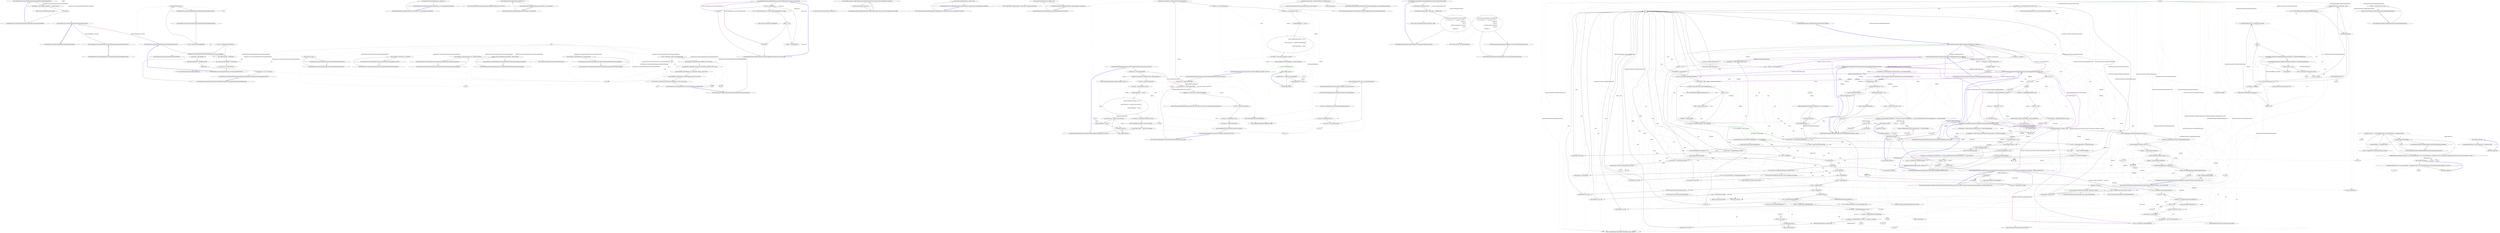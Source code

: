 digraph  {
n0 [cluster="RestSharp.Tests.NuSpecUpdateTask.BaseNuSpecUpdateTest.BaseNuSpecUpdateTest()", label="Entry RestSharp.Tests.NuSpecUpdateTask.BaseNuSpecUpdateTest.BaseNuSpecUpdateTest()", span="23-23"];
n1 [cluster="RestSharp.Tests.NuSpecUpdateTask.BaseNuSpecUpdateTest.BaseNuSpecUpdateTest()", label="this.FileName = Path.Combine(''SampleData'', ''restsharp.nuspec'')", span="25-25"];
n2 [cluster="RestSharp.Tests.NuSpecUpdateTask.BaseNuSpecUpdateTest.BaseNuSpecUpdateTest()", label="this.Setup()", span="26-26"];
n4 [cluster="System.IO.Path.Combine(string, string)", label="Entry System.IO.Path.Combine(string, string)", span="0-0"];
n3 [cluster="RestSharp.Tests.NuSpecUpdateTask.BaseNuSpecUpdateTest.BaseNuSpecUpdateTest()", label="Exit RestSharp.Tests.NuSpecUpdateTask.BaseNuSpecUpdateTest.BaseNuSpecUpdateTest()", span="23-23"];
n5 [cluster="RestSharp.Tests.NuSpecUpdateTask.BaseNuSpecUpdateTest.Setup()", label="Entry RestSharp.Tests.NuSpecUpdateTask.BaseNuSpecUpdateTest.Setup()", span="29-29"];
n6 [cluster="RestSharp.Tests.NuSpecUpdateTask.BaseNuSpecUpdateTest.Setup()", label="Exit RestSharp.Tests.NuSpecUpdateTask.BaseNuSpecUpdateTest.Setup()", span="29-29"];
n14 [cluster="RestSharp.Tests.NuSpecUpdateTask.Execute.WhenInformationalVersionIsNotDefined.Setup()", label="Entry RestSharp.Tests.NuSpecUpdateTask.Execute.WhenInformationalVersionIsNotDefined.Setup()", span="46-46"];
n24 [cluster="RestSharp.Tests.NuSpecUpdateTask.Execute.WhenSpecFileIsValid.Setup()", label="Entry RestSharp.Tests.NuSpecUpdateTask.Execute.WhenSpecFileIsValid.Setup()", span="71-71"];
n7 [cluster="RestSharp.Tests.NuSpecUpdateTask.Execute.WhenSpecFileNotSpecified.ReturnsFalse()", label="Entry RestSharp.Tests.NuSpecUpdateTask.Execute.WhenSpecFileNotSpecified.ReturnsFalse()", span="37-37"];
n8 [cluster="RestSharp.Tests.NuSpecUpdateTask.Execute.WhenSpecFileNotSpecified.ReturnsFalse()", label="var task = new Build.NuSpecUpdateTask()", span="39-39"];
n9 [cluster="RestSharp.Tests.NuSpecUpdateTask.Execute.WhenSpecFileNotSpecified.ReturnsFalse()", label="Assert.False(task.Execute())", span="40-40"];
n11 [cluster="RestSharp.Build.NuSpecUpdateTask.NuSpecUpdateTask()", label="Entry RestSharp.Build.NuSpecUpdateTask.NuSpecUpdateTask()", span="27-27"];
n10 [cluster="RestSharp.Tests.NuSpecUpdateTask.Execute.WhenSpecFileNotSpecified.ReturnsFalse()", label="Exit RestSharp.Tests.NuSpecUpdateTask.Execute.WhenSpecFileNotSpecified.ReturnsFalse()", span="37-37"];
n12 [cluster="RestSharp.Build.NuSpecUpdateTask.Execute()", label="Entry RestSharp.Build.NuSpecUpdateTask.Execute()", span="37-37"];
n15 [cluster="RestSharp.Tests.NuSpecUpdateTask.Execute.WhenInformationalVersionIsNotDefined.Setup()", label="Exit RestSharp.Tests.NuSpecUpdateTask.Execute.WhenInformationalVersionIsNotDefined.Setup()", span="46-46"];
n16 [cluster="RestSharp.Tests.NuSpecUpdateTask.Execute.WhenInformationalVersionIsNotDefined.PullsVersionAttributeInstead()", label="Entry RestSharp.Tests.NuSpecUpdateTask.Execute.WhenInformationalVersionIsNotDefined.PullsVersionAttributeInstead()", span="49-49"];
n17 [cluster="RestSharp.Tests.NuSpecUpdateTask.Execute.WhenInformationalVersionIsNotDefined.PullsVersionAttributeInstead()", label="var task = new Build.NuSpecUpdateTask()", span="51-51"];
n18 [cluster="RestSharp.Tests.NuSpecUpdateTask.Execute.WhenInformationalVersionIsNotDefined.PullsVersionAttributeInstead()", label="task.SpecFile = this.FileName", span="52-52"];
n19 [cluster="RestSharp.Tests.NuSpecUpdateTask.Execute.WhenInformationalVersionIsNotDefined.PullsVersionAttributeInstead()", label="task.SourceAssemblyFile = ''RestSharp.Tests.dll''", span="53-53"];
n20 [cluster="RestSharp.Tests.NuSpecUpdateTask.Execute.WhenInformationalVersionIsNotDefined.PullsVersionAttributeInstead()", label="task.Execute()", span="54-54"];
n21 [cluster="RestSharp.Tests.NuSpecUpdateTask.Execute.WhenInformationalVersionIsNotDefined.PullsVersionAttributeInstead()", label="Assert.Equal(''1.0.0.0'', task.Version)", span="56-56"];
n22 [cluster="RestSharp.Tests.NuSpecUpdateTask.Execute.WhenInformationalVersionIsNotDefined.PullsVersionAttributeInstead()", label="Exit RestSharp.Tests.NuSpecUpdateTask.Execute.WhenInformationalVersionIsNotDefined.PullsVersionAttributeInstead()", span="49-49"];
n25 [cluster="RestSharp.Tests.NuSpecUpdateTask.Execute.WhenSpecFileIsValid.Setup()", label="this._subject.SpecFile = this.FileName", span="73-73"];
n26 [cluster="RestSharp.Tests.NuSpecUpdateTask.Execute.WhenSpecFileIsValid.Setup()", label="this._subject.SourceAssemblyFile = ''RestSharp.dll''", span="74-74"];
n27 [cluster="RestSharp.Tests.NuSpecUpdateTask.Execute.WhenSpecFileIsValid.Setup()", label="this._result = this._subject.Execute()", span="75-75"];
n28 [cluster="RestSharp.Tests.NuSpecUpdateTask.Execute.WhenSpecFileIsValid.Setup()", label="Exit RestSharp.Tests.NuSpecUpdateTask.Execute.WhenSpecFileIsValid.Setup()", span="71-71"];
n29 [cluster="RestSharp.Tests.NuSpecUpdateTask.Execute.WhenSpecFileIsValid.ReturnsTrue()", label="Entry RestSharp.Tests.NuSpecUpdateTask.Execute.WhenSpecFileIsValid.ReturnsTrue()", span="79-79"];
n30 [cluster="RestSharp.Tests.NuSpecUpdateTask.Execute.WhenSpecFileIsValid.ReturnsTrue()", label="Assert.True(this._result)", span="81-81"];
n31 [cluster="RestSharp.Tests.NuSpecUpdateTask.Execute.WhenSpecFileIsValid.ReturnsTrue()", label="Exit RestSharp.Tests.NuSpecUpdateTask.Execute.WhenSpecFileIsValid.ReturnsTrue()", span="79-79"];
n33 [cluster="RestSharp.Tests.NuSpecUpdateTask.Execute.WhenSpecFileIsValid.PullsIdFromAssembly()", label="Entry RestSharp.Tests.NuSpecUpdateTask.Execute.WhenSpecFileIsValid.PullsIdFromAssembly()", span="85-85"];
n34 [cluster="RestSharp.Tests.NuSpecUpdateTask.Execute.WhenSpecFileIsValid.PullsIdFromAssembly()", label="Assert.Equal(this._expectedId, this._subject.Id)", span="87-87"];
n35 [cluster="RestSharp.Tests.NuSpecUpdateTask.Execute.WhenSpecFileIsValid.PullsIdFromAssembly()", label="Exit RestSharp.Tests.NuSpecUpdateTask.Execute.WhenSpecFileIsValid.PullsIdFromAssembly()", span="85-85"];
n36 [cluster="RestSharp.Tests.NuSpecUpdateTask.Execute.WhenSpecFileIsValid.PullsDescriptionFromAssembly()", label="Entry RestSharp.Tests.NuSpecUpdateTask.Execute.WhenSpecFileIsValid.PullsDescriptionFromAssembly()", span="91-91"];
n37 [cluster="RestSharp.Tests.NuSpecUpdateTask.Execute.WhenSpecFileIsValid.PullsDescriptionFromAssembly()", label="Assert.Equal(this._expectedDescription, this._subject.Description)", span="93-93"];
n38 [cluster="RestSharp.Tests.NuSpecUpdateTask.Execute.WhenSpecFileIsValid.PullsDescriptionFromAssembly()", label="Exit RestSharp.Tests.NuSpecUpdateTask.Execute.WhenSpecFileIsValid.PullsDescriptionFromAssembly()", span="91-91"];
n39 [cluster="RestSharp.Tests.NuSpecUpdateTask.Execute.WhenSpecFileIsValid.PullsVersionFromAssemblyInfo()", label="Entry RestSharp.Tests.NuSpecUpdateTask.Execute.WhenSpecFileIsValid.PullsVersionFromAssemblyInfo()", span="97-97"];
n40 [cluster="RestSharp.Tests.NuSpecUpdateTask.Execute.WhenSpecFileIsValid.PullsVersionFromAssemblyInfo()", label="Assert.True(this._expectedVersion.IsMatch(this._subject.Version))", span="99-99"];
n41 [cluster="RestSharp.Tests.NuSpecUpdateTask.Execute.WhenSpecFileIsValid.PullsVersionFromAssemblyInfo()", label="Exit RestSharp.Tests.NuSpecUpdateTask.Execute.WhenSpecFileIsValid.PullsVersionFromAssemblyInfo()", span="97-97"];
n42 [cluster="System.Text.RegularExpressions.Regex.IsMatch(string)", label="Entry System.Text.RegularExpressions.Regex.IsMatch(string)", span="0-0"];
n43 [cluster="RestSharp.Tests.NuSpecUpdateTask.Execute.WhenSpecFileIsValid.PullsAuthorsFromAssemblyInfo()", label="Entry RestSharp.Tests.NuSpecUpdateTask.Execute.WhenSpecFileIsValid.PullsAuthorsFromAssemblyInfo()", span="103-103"];
n44 [cluster="RestSharp.Tests.NuSpecUpdateTask.Execute.WhenSpecFileIsValid.PullsAuthorsFromAssemblyInfo()", label="Assert.Equal(this._expectedAuthors, this._subject.Authors)", span="105-105"];
n45 [cluster="RestSharp.Tests.NuSpecUpdateTask.Execute.WhenSpecFileIsValid.PullsAuthorsFromAssemblyInfo()", label="Exit RestSharp.Tests.NuSpecUpdateTask.Execute.WhenSpecFileIsValid.PullsAuthorsFromAssemblyInfo()", span="103-103"];
n46 [cluster="RestSharp.Tests.NuSpecUpdateTask.Execute.WhenSpecFileIsValid.UpdatesSpecFile()", label="Entry RestSharp.Tests.NuSpecUpdateTask.Execute.WhenSpecFileIsValid.UpdatesSpecFile()", span="109-109"];
n47 [cluster="RestSharp.Tests.NuSpecUpdateTask.Execute.WhenSpecFileIsValid.UpdatesSpecFile()", label="var doc = XDocument.Load(this.ComputedFileName)", span="111-111"];
n48 [cluster="RestSharp.Tests.NuSpecUpdateTask.Execute.WhenSpecFileIsValid.UpdatesSpecFile()", label="Assert.Equal(this._expectedId, doc.Descendants(''id'').First().Value)", span="112-112"];
n49 [cluster="RestSharp.Tests.NuSpecUpdateTask.Execute.WhenSpecFileIsValid.UpdatesSpecFile()", label="Assert.Equal(this._expectedDescription, doc.Descendants(''description'').First().Value)", span="113-113"];
n50 [cluster="RestSharp.Tests.NuSpecUpdateTask.Execute.WhenSpecFileIsValid.UpdatesSpecFile()", label="Assert.Equal(this._expectedAuthors, doc.Descendants(''authors'').First().Value)", span="114-114"];
n51 [cluster="RestSharp.Tests.NuSpecUpdateTask.Execute.WhenSpecFileIsValid.UpdatesSpecFile()", label="Assert.Equal(this._expectedOwners, doc.Descendants(''owners'').First().Value)", span="115-115"];
n52 [cluster="RestSharp.Tests.NuSpecUpdateTask.Execute.WhenSpecFileIsValid.UpdatesSpecFile()", label="Assert.True(this._expectedVersion.IsMatch(doc.Descendants(''version'').First().Value))", span="116-116"];
n53 [cluster="RestSharp.Tests.NuSpecUpdateTask.Execute.WhenSpecFileIsValid.UpdatesSpecFile()", label="Exit RestSharp.Tests.NuSpecUpdateTask.Execute.WhenSpecFileIsValid.UpdatesSpecFile()", span="109-109"];
m0_3 [cluster="System.Attribute.GetCustomAttribute(System.Reflection.MemberInfo, System.Type)", file="ReflectionExtensions.cs", label="Entry System.Attribute.GetCustomAttribute(System.Reflection.MemberInfo, System.Type)", span="0-0"];
m0_0 [cluster="RestSharp.Extensions.ReflectionExtensions.GetAttribute<T>(System.Reflection.MemberInfo)", file="ReflectionExtensions.cs", label="Entry RestSharp.Extensions.ReflectionExtensions.GetAttribute<T>(System.Reflection.MemberInfo)", span="34-34"];
m0_1 [cluster="RestSharp.Extensions.ReflectionExtensions.GetAttribute<T>(System.Reflection.MemberInfo)", file="ReflectionExtensions.cs", label="return Attribute.GetCustomAttribute(prop, typeof(T)) as T;", span="35-35"];
m0_2 [cluster="RestSharp.Extensions.ReflectionExtensions.GetAttribute<T>(System.Reflection.MemberInfo)", file="ReflectionExtensions.cs", label="Exit RestSharp.Extensions.ReflectionExtensions.GetAttribute<T>(System.Reflection.MemberInfo)", span="34-34"];
m0_7 [cluster="RestSharp.Extensions.ReflectionExtensions.IsSubclassOfRawGeneric(System.Type, System.Type)", file="ReflectionExtensions.cs", label="Entry RestSharp.Extensions.ReflectionExtensions.IsSubclassOfRawGeneric(System.Type, System.Type)", span="54-54"];
m0_8 [cluster="RestSharp.Extensions.ReflectionExtensions.IsSubclassOfRawGeneric(System.Type, System.Type)", file="ReflectionExtensions.cs", label="toCheck != typeof(object)", span="55-55"];
m0_9 [cluster="RestSharp.Extensions.ReflectionExtensions.IsSubclassOfRawGeneric(System.Type, System.Type)", file="ReflectionExtensions.cs", label="var cur = toCheck.IsGenericType ? toCheck.GetGenericTypeDefinition() : toCheck", span="56-56"];
m0_10 [cluster="RestSharp.Extensions.ReflectionExtensions.IsSubclassOfRawGeneric(System.Type, System.Type)", file="ReflectionExtensions.cs", label="generic == cur", span="57-57"];
m0_11 [cluster="RestSharp.Extensions.ReflectionExtensions.IsSubclassOfRawGeneric(System.Type, System.Type)", file="ReflectionExtensions.cs", label="return true;", span="58-58"];
m0_12 [cluster="RestSharp.Extensions.ReflectionExtensions.IsSubclassOfRawGeneric(System.Type, System.Type)", file="ReflectionExtensions.cs", label="toCheck = toCheck.BaseType", span="60-60"];
m0_13 [cluster="RestSharp.Extensions.ReflectionExtensions.IsSubclassOfRawGeneric(System.Type, System.Type)", file="ReflectionExtensions.cs", label="return false;", span="62-62"];
m0_14 [cluster="RestSharp.Extensions.ReflectionExtensions.IsSubclassOfRawGeneric(System.Type, System.Type)", file="ReflectionExtensions.cs", label="Exit RestSharp.Extensions.ReflectionExtensions.IsSubclassOfRawGeneric(System.Type, System.Type)", span="54-54"];
m0_23 [cluster="RestSharp.Extensions.ReflectionExtensions.FindEnumValue(System.Type, string, System.Globalization.CultureInfo)", file="ReflectionExtensions.cs", label="Entry RestSharp.Extensions.ReflectionExtensions.FindEnumValue(System.Type, string, System.Globalization.CultureInfo)", span="91-91"];
m0_24 [cluster="RestSharp.Extensions.ReflectionExtensions.FindEnumValue(System.Type, string, System.Globalization.CultureInfo)", file="ReflectionExtensions.cs", label="return Enum.Parse(type, value, true);", span="109-109"];
m0_25 [cluster="RestSharp.Extensions.ReflectionExtensions.FindEnumValue(System.Type, string, System.Globalization.CultureInfo)", file="ReflectionExtensions.cs", label="Exit RestSharp.Extensions.ReflectionExtensions.FindEnumValue(System.Type, string, System.Globalization.CultureInfo)", span="91-91"];
m0_15 [cluster="System.Type.GetGenericTypeDefinition()", file="ReflectionExtensions.cs", label="Entry System.Type.GetGenericTypeDefinition()", span="0-0"];
m0_4 [cluster="RestSharp.Extensions.ReflectionExtensions.GetAttribute<T>(System.Type)", file="ReflectionExtensions.cs", label="Entry RestSharp.Extensions.ReflectionExtensions.GetAttribute<T>(System.Type)", span="44-44"];
m0_5 [cluster="RestSharp.Extensions.ReflectionExtensions.GetAttribute<T>(System.Type)", file="ReflectionExtensions.cs", label="return Attribute.GetCustomAttribute(type, typeof(T)) as T;", span="45-45"];
m0_6 [cluster="RestSharp.Extensions.ReflectionExtensions.GetAttribute<T>(System.Type)", file="ReflectionExtensions.cs", label="Exit RestSharp.Extensions.ReflectionExtensions.GetAttribute<T>(System.Type)", span="44-44"];
m0_19 [cluster="System.Convert.ChangeType(object, System.Type, System.IFormatProvider)", file="ReflectionExtensions.cs", label="Entry System.Convert.ChangeType(object, System.Type, System.IFormatProvider)", span="0-0"];
m0_20 [cluster="RestSharp.Extensions.ReflectionExtensions.ChangeType(object, System.Type, System.Globalization.CultureInfo)", file="ReflectionExtensions.cs", label="Entry RestSharp.Extensions.ReflectionExtensions.ChangeType(object, System.Type, System.Globalization.CultureInfo)", span="74-74"];
m0_21 [cluster="RestSharp.Extensions.ReflectionExtensions.ChangeType(object, System.Type, System.Globalization.CultureInfo)", file="ReflectionExtensions.cs", label="return Convert.ChangeType(source, newType, null);", span="79-79"];
m0_22 [cluster="RestSharp.Extensions.ReflectionExtensions.ChangeType(object, System.Type, System.Globalization.CultureInfo)", file="ReflectionExtensions.cs", label="Exit RestSharp.Extensions.ReflectionExtensions.ChangeType(object, System.Type, System.Globalization.CultureInfo)", span="74-74"];
m0_16 [cluster="RestSharp.Extensions.ReflectionExtensions.ChangeType(object, System.Type)", file="ReflectionExtensions.cs", label="Entry RestSharp.Extensions.ReflectionExtensions.ChangeType(object, System.Type)", span="65-65"];
m0_17 [cluster="RestSharp.Extensions.ReflectionExtensions.ChangeType(object, System.Type)", file="ReflectionExtensions.cs", label="return Convert.ChangeType(source, newType, null);", span="70-70"];
m0_18 [cluster="RestSharp.Extensions.ReflectionExtensions.ChangeType(object, System.Type)", file="ReflectionExtensions.cs", label="Exit RestSharp.Extensions.ReflectionExtensions.ChangeType(object, System.Type)", span="65-65"];
m0_26 [cluster="System.Enum.Parse(System.Type, string, bool)", file="ReflectionExtensions.cs", label="Entry System.Enum.Parse(System.Type, string, bool)", span="0-0"];
m1_41 [cluster="RestSharp.IntegrationTests.StatusCodeTests.Handles_Default_Root_Element_On_No_Error()", file="StatusCodeTests.cs", label="Entry RestSharp.IntegrationTests.StatusCodeTests.Handles_Default_Root_Element_On_No_Error()", span="66-66"];
m1_42 [cluster="RestSharp.IntegrationTests.StatusCodeTests.Handles_Default_Root_Element_On_No_Error()", file="StatusCodeTests.cs", label="string baseUrl = ''http://localhost:8080/''", span="68-68"];
m1_43 [cluster="RestSharp.IntegrationTests.StatusCodeTests.Handles_Default_Root_Element_On_No_Error()", file="StatusCodeTests.cs", label="SimpleServer.Create(baseUrl, Handlers.Generic<ResponseHandler>())", span="69-69"];
m1_44 [cluster="RestSharp.IntegrationTests.StatusCodeTests.Handles_Default_Root_Element_On_No_Error()", file="StatusCodeTests.cs", label="var client = new RestClient(baseUrl)", span="71-71"];
m1_45 [cluster="RestSharp.IntegrationTests.StatusCodeTests.Handles_Default_Root_Element_On_No_Error()", file="StatusCodeTests.cs", label="var request = new RestRequest(''success'')", span="72-72"];
m1_48 [cluster="RestSharp.IntegrationTests.StatusCodeTests.Handles_Default_Root_Element_On_No_Error()", file="StatusCodeTests.cs", label="var response = client.Execute<Response>(request)", span="82-82"];
m1_46 [cluster="RestSharp.IntegrationTests.StatusCodeTests.Handles_Default_Root_Element_On_No_Error()", file="StatusCodeTests.cs", label="request.RootElement = ''Success''", span="73-73"];
m1_47 [cluster="RestSharp.IntegrationTests.StatusCodeTests.Handles_Default_Root_Element_On_No_Error()", file="StatusCodeTests.cs", label="request.OnBeforeDeserialization = resp =>\r\n				{\r\n					if(resp.StatusCode == HttpStatusCode.NotFound)\r\n					{\r\n						request.RootElement = ''\\nError'';\r\n					}\r\n				}", span="74-80"];
m1_49 [cluster="RestSharp.IntegrationTests.StatusCodeTests.Handles_Default_Root_Element_On_No_Error()", file="StatusCodeTests.cs", label="Assert.Equal(HttpStatusCode.OK, response.StatusCode)", span="84-84"];
m1_50 [cluster="RestSharp.IntegrationTests.StatusCodeTests.Handles_Default_Root_Element_On_No_Error()", file="StatusCodeTests.cs", label="Assert.Equal(''Works!'', response.Data.Message)", span="85-85"];
m1_51 [cluster="RestSharp.IntegrationTests.StatusCodeTests.Handles_Default_Root_Element_On_No_Error()", file="StatusCodeTests.cs", label="Exit RestSharp.IntegrationTests.StatusCodeTests.Handles_Default_Root_Element_On_No_Error()", span="66-66"];
m1_16 [cluster="System.Collections.Generic.IEnumerable<TSource>.Last<TSource>()", file="StatusCodeTests.cs", label="Entry System.Collections.Generic.IEnumerable<TSource>.Last<TSource>()", span="0-0"];
m1_17 [cluster="int.Parse(string)", file="StatusCodeTests.cs", label="Entry int.Parse(string)", span="0-0"];
m1_35 [cluster="RestSharp.IntegrationTests.Helpers.Handlers.Generic<T>()", file="StatusCodeTests.cs", label="Entry RestSharp.IntegrationTests.Helpers.Handlers.Generic<T>()", span="56-56"];
m1_8 [cluster="RestSharp.IntegrationTests.Helpers.SimpleServer.Create(string, System.Action<System.Net.HttpListenerContext>)", file="StatusCodeTests.cs", label="Entry RestSharp.IntegrationTests.Helpers.SimpleServer.Create(string, System.Action<System.Net.HttpListenerContext>)", span="12-12"];
m1_18 [cluster="RestSharp.IntegrationTests.StatusCodeTests.Handles_Non_Existent_Domain()", file="StatusCodeTests.cs", label="Entry RestSharp.IntegrationTests.StatusCodeTests.Handles_Non_Existent_Domain()", span="33-33"];
m1_19 [cluster="RestSharp.IntegrationTests.StatusCodeTests.Handles_Non_Existent_Domain()", file="StatusCodeTests.cs", label="var client = new RestClient(''http://nonexistantdomainimguessing.org'')", span="35-35"];
m1_20 [cluster="RestSharp.IntegrationTests.StatusCodeTests.Handles_Non_Existent_Domain()", file="StatusCodeTests.cs", label="var request = new RestRequest(''foo'')", span="36-36"];
m1_21 [cluster="RestSharp.IntegrationTests.StatusCodeTests.Handles_Non_Existent_Domain()", file="StatusCodeTests.cs", label="var response = client.Execute(request)", span="37-37"];
m1_22 [cluster="RestSharp.IntegrationTests.StatusCodeTests.Handles_Non_Existent_Domain()", file="StatusCodeTests.cs", label="Assert.Equal(ResponseStatus.Error, response.ResponseStatus)", span="38-38"];
m1_23 [cluster="RestSharp.IntegrationTests.StatusCodeTests.Handles_Non_Existent_Domain()", file="StatusCodeTests.cs", label="Exit RestSharp.IntegrationTests.StatusCodeTests.Handles_Non_Existent_Domain()", span="33-33"];
m1_24 [cluster="RestSharp.IntegrationTests.StatusCodeTests.Handles_Different_Root_Element_On_Error()", file="StatusCodeTests.cs", label="Entry RestSharp.IntegrationTests.StatusCodeTests.Handles_Different_Root_Element_On_Error()", span="42-42"];
m1_25 [cluster="RestSharp.IntegrationTests.StatusCodeTests.Handles_Different_Root_Element_On_Error()", file="StatusCodeTests.cs", label="string baseUrl = ''http://localhost:8080/''", span="44-44"];
m1_26 [cluster="RestSharp.IntegrationTests.StatusCodeTests.Handles_Different_Root_Element_On_Error()", file="StatusCodeTests.cs", label="SimpleServer.Create(baseUrl, Handlers.Generic<ResponseHandler>())", span="45-45"];
m1_27 [cluster="RestSharp.IntegrationTests.StatusCodeTests.Handles_Different_Root_Element_On_Error()", file="StatusCodeTests.cs", label="var client = new RestClient(baseUrl)", span="47-47"];
m1_28 [cluster="RestSharp.IntegrationTests.StatusCodeTests.Handles_Different_Root_Element_On_Error()", file="StatusCodeTests.cs", label="var request = new RestRequest(''error'')", span="48-48"];
m1_31 [cluster="RestSharp.IntegrationTests.StatusCodeTests.Handles_Different_Root_Element_On_Error()", file="StatusCodeTests.cs", label="var response = client.Execute<Response>(request)", span="58-58"];
m1_29 [cluster="RestSharp.IntegrationTests.StatusCodeTests.Handles_Different_Root_Element_On_Error()", file="StatusCodeTests.cs", label="request.RootElement = ''Success''", span="49-49"];
m1_30 [cluster="RestSharp.IntegrationTests.StatusCodeTests.Handles_Different_Root_Element_On_Error()", file="StatusCodeTests.cs", label="request.OnBeforeDeserialization = resp =>\r\n				{\r\n					if(resp.StatusCode == HttpStatusCode.BadRequest)\r\n					{\r\n						request.RootElement = ''\\nError'';\r\n					}\r\n				}", span="50-56"];
m1_32 [cluster="RestSharp.IntegrationTests.StatusCodeTests.Handles_Different_Root_Element_On_Error()", file="StatusCodeTests.cs", label="Assert.Equal(HttpStatusCode.BadRequest, response.StatusCode)", span="60-60"];
m1_33 [cluster="RestSharp.IntegrationTests.StatusCodeTests.Handles_Different_Root_Element_On_Error()", color=green, community=0, file="StatusCodeTests.cs", label="12: Assert.Null(response.Data)", span="61-61"];
m1_34 [cluster="RestSharp.IntegrationTests.StatusCodeTests.Handles_Different_Root_Element_On_Error()", file="StatusCodeTests.cs", label="Exit RestSharp.IntegrationTests.StatusCodeTests.Handles_Different_Root_Element_On_Error()", span="42-42"];
m1_56 [cluster="RestSharp.IntegrationTests.ResponseHandler.error(System.Net.HttpListenerContext)", file="StatusCodeTests.cs", label="Entry RestSharp.IntegrationTests.ResponseHandler.error(System.Net.HttpListenerContext)", span="92-92"];
m1_57 [cluster="RestSharp.IntegrationTests.ResponseHandler.error(System.Net.HttpListenerContext)", file="StatusCodeTests.cs", label="context.Response.StatusCode = 400", span="94-94"];
m1_58 [cluster="RestSharp.IntegrationTests.ResponseHandler.error(System.Net.HttpListenerContext)", file="StatusCodeTests.cs", label="context.Response.Headers.Add(''Content-Type'', ''application/xml'')", span="95-95"];
m1_59 [cluster="RestSharp.IntegrationTests.ResponseHandler.error(System.Net.HttpListenerContext)", file="StatusCodeTests.cs", label="context.Response.OutputStream.WriteStringUtf8(\r\n@''<?xml version=''''1.0'''' encoding=''''utf-8'''' ?>\r\n<Response>\r\n	<Error>\r\n		<\\nMessage>Not found!</Message>\r\n	</Error>\r\n</Response>'')", span="96-102"];
m1_60 [cluster="RestSharp.IntegrationTests.ResponseHandler.error(System.Net.HttpListenerContext)", file="StatusCodeTests.cs", label="Exit RestSharp.IntegrationTests.ResponseHandler.error(System.Net.HttpListenerContext)", span="92-92"];
m1_62 [cluster="System.IO.Stream.WriteStringUtf8(string)", file="StatusCodeTests.cs", label="Entry System.IO.Stream.WriteStringUtf8(string)", span="7-7"];
m1_10 [cluster="RestSharp.RestRequest.RestRequest(string)", file="StatusCodeTests.cs", label="Entry RestSharp.RestRequest.RestRequest(string)", span="80-80"];
m1_61 [cluster="System.Net.WebHeaderCollection.Add(string, string)", file="StatusCodeTests.cs", label="Entry System.Net.WebHeaderCollection.Add(string, string)", span="0-0"];
m1_0 [cluster="RestSharp.IntegrationTests.StatusCodeTests.Handles_GET_Request_404_Error()", file="StatusCodeTests.cs", label="Entry RestSharp.IntegrationTests.StatusCodeTests.Handles_GET_Request_404_Error()", span="10-10"];
m1_1 [cluster="RestSharp.IntegrationTests.StatusCodeTests.Handles_GET_Request_404_Error()", file="StatusCodeTests.cs", label="string baseUrl = ''http://localhost:8080/''", span="12-12"];
m1_2 [cluster="RestSharp.IntegrationTests.StatusCodeTests.Handles_GET_Request_404_Error()", file="StatusCodeTests.cs", label="SimpleServer.Create(baseUrl, UrlToStatusCodeHandler)", span="13-13"];
m1_3 [cluster="RestSharp.IntegrationTests.StatusCodeTests.Handles_GET_Request_404_Error()", file="StatusCodeTests.cs", label="var client = new RestClient(baseUrl)", span="15-15"];
m1_4 [cluster="RestSharp.IntegrationTests.StatusCodeTests.Handles_GET_Request_404_Error()", file="StatusCodeTests.cs", label="var request = new RestRequest(''404'')", span="16-16"];
m1_5 [cluster="RestSharp.IntegrationTests.StatusCodeTests.Handles_GET_Request_404_Error()", file="StatusCodeTests.cs", label="var response = client.Execute(request)", span="17-17"];
m1_6 [cluster="RestSharp.IntegrationTests.StatusCodeTests.Handles_GET_Request_404_Error()", file="StatusCodeTests.cs", label="Assert.Equal(HttpStatusCode.NotFound, response.StatusCode)", span="19-19"];
m1_7 [cluster="RestSharp.IntegrationTests.StatusCodeTests.Handles_GET_Request_404_Error()", file="StatusCodeTests.cs", label="Exit RestSharp.IntegrationTests.StatusCodeTests.Handles_GET_Request_404_Error()", span="10-10"];
m1_63 [cluster="RestSharp.IntegrationTests.ResponseHandler.success(System.Net.HttpListenerContext)", file="StatusCodeTests.cs", label="Entry RestSharp.IntegrationTests.ResponseHandler.success(System.Net.HttpListenerContext)", span="104-104"];
m1_64 [cluster="RestSharp.IntegrationTests.ResponseHandler.success(System.Net.HttpListenerContext)", file="StatusCodeTests.cs", label="context.Response.OutputStream.WriteStringUtf8(\r\n@''<?xml version=''''1.0'''' encoding=''''utf-8'''' ?>\r\n<Response>\r\n	<Success>\r\n		<\\nMessage>Works!</Message>\r\n	</Success>\r\n</Response>'')", span="106-112"];
m1_65 [cluster="RestSharp.IntegrationTests.ResponseHandler.success(System.Net.HttpListenerContext)", file="StatusCodeTests.cs", label="Exit RestSharp.IntegrationTests.ResponseHandler.success(System.Net.HttpListenerContext)", span="104-104"];
m1_13 [cluster="RestSharp.IntegrationTests.StatusCodeTests.UrlToStatusCodeHandler(System.Net.HttpListenerContext)", file="StatusCodeTests.cs", label="Entry RestSharp.IntegrationTests.StatusCodeTests.UrlToStatusCodeHandler(System.Net.HttpListenerContext)", span="23-23"];
m1_14 [cluster="RestSharp.IntegrationTests.StatusCodeTests.UrlToStatusCodeHandler(System.Net.HttpListenerContext)", file="StatusCodeTests.cs", label="obj.Response.StatusCode = int.Parse(obj.Request.Url.Segments.Last())", span="25-25"];
m1_15 [cluster="RestSharp.IntegrationTests.StatusCodeTests.UrlToStatusCodeHandler(System.Net.HttpListenerContext)", file="StatusCodeTests.cs", label="Exit RestSharp.IntegrationTests.StatusCodeTests.UrlToStatusCodeHandler(System.Net.HttpListenerContext)", span="23-23"];
m1_52 [cluster="lambda expression", file="StatusCodeTests.cs", label="Entry lambda expression", span="74-80"];
m1_39 [cluster="lambda expression", file="StatusCodeTests.cs", label="request.RootElement = ''Error''", span="54-54"];
m1_38 [cluster="lambda expression", file="StatusCodeTests.cs", label="resp.StatusCode == HttpStatusCode.BadRequest", span="52-52"];
m1_37 [cluster="lambda expression", file="StatusCodeTests.cs", label="Entry lambda expression", span="50-56"];
m1_40 [cluster="lambda expression", file="StatusCodeTests.cs", label="Exit lambda expression", span="50-56"];
m1_54 [cluster="lambda expression", file="StatusCodeTests.cs", label="request.RootElement = ''Error''", span="78-78"];
m1_53 [cluster="lambda expression", file="StatusCodeTests.cs", label="resp.StatusCode == HttpStatusCode.NotFound", span="76-76"];
m1_55 [cluster="lambda expression", file="StatusCodeTests.cs", label="Exit lambda expression", span="74-80"];
m1_9 [cluster="RestSharp.RestClient.RestClient(string)", file="StatusCodeTests.cs", label="Entry RestSharp.RestClient.RestClient(string)", span="66-66"];
m2_130 [cluster="object.ChangeType(System.Type, System.Globalization.CultureInfo)", file="XmlAttributeDeserializer.cs", label="Entry object.ChangeType(System.Type, System.Globalization.CultureInfo)", span="74-74"];
m2_141 [cluster="RestSharp.Deserializers.XmlAttributeDeserializer.CreateAndMap(System.Type, XElement)", file="XmlAttributeDeserializer.cs", label="Entry RestSharp.Deserializers.XmlAttributeDeserializer.CreateAndMap(System.Type, XElement)", span="276-276"];
m2_175 [cluster="RestSharp.Deserializers.XmlAttributeDeserializer.CreateAndMap(System.Type, XElement)", file="XmlAttributeDeserializer.cs", label="var item = Activator.CreateInstance(t)", span="278-278"];
m2_176 [cluster="RestSharp.Deserializers.XmlAttributeDeserializer.CreateAndMap(System.Type, XElement)", file="XmlAttributeDeserializer.cs", label="Map(item, element)", span="279-279"];
m2_177 [cluster="RestSharp.Deserializers.XmlAttributeDeserializer.CreateAndMap(System.Type, XElement)", file="XmlAttributeDeserializer.cs", label="return item;", span="280-280"];
m2_178 [cluster="RestSharp.Deserializers.XmlAttributeDeserializer.CreateAndMap(System.Type, XElement)", file="XmlAttributeDeserializer.cs", label="Exit RestSharp.Deserializers.XmlAttributeDeserializer.CreateAndMap(System.Type, XElement)", span="276-276"];
m2_115 [cluster="System.Type.GetProperties()", file="XmlAttributeDeserializer.cs", label="Entry System.Type.GetProperties()", span="0-0"];
m2_172 [cluster="string.ToCamelCase(System.Globalization.CultureInfo)", file="XmlAttributeDeserializer.cs", label="Entry string.ToCamelCase(System.Globalization.CultureInfo)", span="258-258"];
m2_121 [cluster="System.Activator.CreateInstance(System.Type)", file="XmlAttributeDeserializer.cs", label="Entry System.Activator.CreateInstance(System.Type)", span="0-0"];
m2_24 [cluster="System.Activator.CreateInstance<T>()", file="XmlAttributeDeserializer.cs", label="Entry System.Activator.CreateInstance<T>()", span="0-0"];
m2_119 [cluster="string.IsNullOrBlank()", file="XmlAttributeDeserializer.cs", label="Entry string.IsNullOrBlank()", span="11-11"];
m2_136 [cluster="System.Guid.Guid(string)", file="XmlAttributeDeserializer.cs", label="Entry System.Guid.Guid(string)", span="0-0"];
m2_151 [cluster="RestSharp.Deserializers.XmlAttributeDeserializer.HandleListDerivative(object, XElement, string, System.Type)", file="XmlAttributeDeserializer.cs", label="Entry RestSharp.Deserializers.XmlAttributeDeserializer.HandleListDerivative(object, XElement, string, System.Type)", span="234-234"];
m2_160 [cluster="RestSharp.Deserializers.XmlAttributeDeserializer.HandleListDerivative(object, XElement, string, System.Type)", file="XmlAttributeDeserializer.cs", label="IEnumerable<XElement> elements = null", span="251-251"];
m2_152 [cluster="RestSharp.Deserializers.XmlAttributeDeserializer.HandleListDerivative(object, XElement, string, System.Type)", file="XmlAttributeDeserializer.cs", label="var t = type.BaseType.GetGenericArguments()[0]", span="236-236"];
m2_159 [cluster="RestSharp.Deserializers.XmlAttributeDeserializer.HandleListDerivative(object, XElement, string, System.Type)", file="XmlAttributeDeserializer.cs", label="var list = (IList)Activator.CreateInstance(type)", span="249-249"];
m2_161 [cluster="RestSharp.Deserializers.XmlAttributeDeserializer.HandleListDerivative(object, XElement, string, System.Type)", file="XmlAttributeDeserializer.cs", label="root.Descendants(name.AsNamespaced(Namespace)).Count() != 0", span="253-253"];
m2_162 [cluster="RestSharp.Deserializers.XmlAttributeDeserializer.HandleListDerivative(object, XElement, string, System.Type)", file="XmlAttributeDeserializer.cs", label="elements = root.Descendants(t.Name.AsNamespaced(Namespace))", span="255-255"];
m2_163 [cluster="RestSharp.Deserializers.XmlAttributeDeserializer.HandleListDerivative(object, XElement, string, System.Type)", file="XmlAttributeDeserializer.cs", label="root.Descendants(lowerName).Count() != 0", span="258-258"];
m2_164 [cluster="RestSharp.Deserializers.XmlAttributeDeserializer.HandleListDerivative(object, XElement, string, System.Type)", file="XmlAttributeDeserializer.cs", label="elements = root.Descendants(lowerName)", span="260-260"];
m2_165 [cluster="RestSharp.Deserializers.XmlAttributeDeserializer.HandleListDerivative(object, XElement, string, System.Type)", file="XmlAttributeDeserializer.cs", label="root.Descendants(camelName).Count() != 0", span="263-263"];
m2_166 [cluster="RestSharp.Deserializers.XmlAttributeDeserializer.HandleListDerivative(object, XElement, string, System.Type)", file="XmlAttributeDeserializer.cs", label="elements = root.Descendants(camelName)", span="265-265"];
m2_168 [cluster="RestSharp.Deserializers.XmlAttributeDeserializer.HandleListDerivative(object, XElement, string, System.Type)", file="XmlAttributeDeserializer.cs", label="Map(list, root.Element(propName.AsNamespaced(Namespace)))", span="271-271"];
m2_153 [cluster="RestSharp.Deserializers.XmlAttributeDeserializer.HandleListDerivative(object, XElement, string, System.Type)", file="XmlAttributeDeserializer.cs", label="var name = t.Name", span="238-238"];
m2_154 [cluster="RestSharp.Deserializers.XmlAttributeDeserializer.HandleListDerivative(object, XElement, string, System.Type)", file="XmlAttributeDeserializer.cs", label="var options = t.GetAttribute<DeserializeAsAttribute>()", span="240-240"];
m2_167 [cluster="RestSharp.Deserializers.XmlAttributeDeserializer.HandleListDerivative(object, XElement, string, System.Type)", file="XmlAttributeDeserializer.cs", label="PopulateListFromElements(t, elements, list)", span="268-268"];
m2_156 [cluster="RestSharp.Deserializers.XmlAttributeDeserializer.HandleListDerivative(object, XElement, string, System.Type)", file="XmlAttributeDeserializer.cs", label="name = options.Name ?? name", span="243-243"];
m2_157 [cluster="RestSharp.Deserializers.XmlAttributeDeserializer.HandleListDerivative(object, XElement, string, System.Type)", file="XmlAttributeDeserializer.cs", label="var lowerName = name.ToLower()", span="246-246"];
m2_158 [cluster="RestSharp.Deserializers.XmlAttributeDeserializer.HandleListDerivative(object, XElement, string, System.Type)", file="XmlAttributeDeserializer.cs", label="var camelName = name.ToCamelCase(Culture)", span="247-247"];
m2_155 [cluster="RestSharp.Deserializers.XmlAttributeDeserializer.HandleListDerivative(object, XElement, string, System.Type)", file="XmlAttributeDeserializer.cs", label="options != null", span="241-241"];
m2_169 [cluster="RestSharp.Deserializers.XmlAttributeDeserializer.HandleListDerivative(object, XElement, string, System.Type)", file="XmlAttributeDeserializer.cs", label="return list;", span="273-273"];
m2_170 [cluster="RestSharp.Deserializers.XmlAttributeDeserializer.HandleListDerivative(object, XElement, string, System.Type)", file="XmlAttributeDeserializer.cs", label="Exit RestSharp.Deserializers.XmlAttributeDeserializer.HandleListDerivative(object, XElement, string, System.Type)", span="234-234"];
m2_26 [cluster="System.Type.IsSubclassOfRawGeneric(System.Type)", file="XmlAttributeDeserializer.cs", label="Entry System.Type.IsSubclassOfRawGeneric(System.Type)", span="54-54"];
m2_237 [cluster="lambda expression", file="XmlAttributeDeserializer.cs", label="Entry lambda expression", span="378-378"];
m2_42 [cluster="lambda expression", file="XmlAttributeDeserializer.cs", label="Entry lambda expression", span="80-80"];
m2_45 [cluster="lambda expression", file="XmlAttributeDeserializer.cs", label="Entry lambda expression", span="82-82"];
m2_43 [cluster="lambda expression", file="XmlAttributeDeserializer.cs", label="a.IsNamespaceDeclaration || a.Name.Namespace != XNamespace.None", span="80-80"];
m2_44 [cluster="lambda expression", file="XmlAttributeDeserializer.cs", label="Exit lambda expression", span="80-80"];
m2_46 [cluster="lambda expression", file="XmlAttributeDeserializer.cs", label="a.IsNamespaceDeclaration ? null : a.Name.Namespace != XNamespace.None ? new XAttribute(XNamespace.None.GetName(a.Name.LocalName), \\na.Value) : a", span="82-82"];
m2_47 [cluster="lambda expression", file="XmlAttributeDeserializer.cs", label="Exit lambda expression", span="82-82"];
m2_143 [cluster="lambda expression", file="XmlAttributeDeserializer.cs", label="d.Name == first.Name", span="197-197"];
m2_142 [cluster="lambda expression", file="XmlAttributeDeserializer.cs", label="Entry lambda expression", span="197-197"];
m2_220 [cluster="lambda expression", file="XmlAttributeDeserializer.cs", label="d.Name.LocalName.RemoveUnderscoresAndDashes() == name.LocalName", span="348-348"];
m2_215 [cluster="lambda expression", file="XmlAttributeDeserializer.cs", label="Entry lambda expression", span="348-348"];
m2_219 [cluster="lambda expression", file="XmlAttributeDeserializer.cs", label="Entry lambda expression", span="348-348"];
m2_144 [cluster="lambda expression", file="XmlAttributeDeserializer.cs", label="Exit lambda expression", span="197-197"];
m2_238 [cluster="lambda expression", file="XmlAttributeDeserializer.cs", label="d.Name.LocalName.RemoveUnderscoresAndDashes() == name.LocalName", span="378-378"];
m2_216 [cluster="lambda expression", file="XmlAttributeDeserializer.cs", label="d.Ancestors().Count()", span="348-348"];
m2_217 [cluster="lambda expression", file="XmlAttributeDeserializer.cs", label="Exit lambda expression", span="348-348"];
m2_221 [cluster="lambda expression", file="XmlAttributeDeserializer.cs", label="Exit lambda expression", span="348-348"];
m2_239 [cluster="lambda expression", file="XmlAttributeDeserializer.cs", label="Exit lambda expression", span="378-378"];
m2_133 [cluster="System.DateTime.ParseExact(string, string, System.IFormatProvider)", file="XmlAttributeDeserializer.cs", label="Entry System.DateTime.ParseExact(string, string, System.IFormatProvider)", span="0-0"];
m2_25 [cluster="object.GetType()", file="XmlAttributeDeserializer.cs", label="Entry object.GetType()", span="0-0"];
m2_117 [cluster="RestSharp.Deserializers.XmlAttributeDeserializer.GetValueFromXml(XElement, XName, bool)", file="XmlAttributeDeserializer.cs", label="Entry RestSharp.Deserializers.XmlAttributeDeserializer.GetValueFromXml(XElement, XName, bool)", span="283-283"];
m2_179 [cluster="RestSharp.Deserializers.XmlAttributeDeserializer.GetValueFromXml(XElement, XName, bool)", file="XmlAttributeDeserializer.cs", label="object val = null", span="285-285"];
m2_180 [cluster="RestSharp.Deserializers.XmlAttributeDeserializer.GetValueFromXml(XElement, XName, bool)", file="XmlAttributeDeserializer.cs", label="root == null", span="287-287"];
m2_182 [cluster="RestSharp.Deserializers.XmlAttributeDeserializer.GetValueFromXml(XElement, XName, bool)", file="XmlAttributeDeserializer.cs", label=attribute, span="290-290"];
m2_183 [cluster="RestSharp.Deserializers.XmlAttributeDeserializer.GetValueFromXml(XElement, XName, bool)", file="XmlAttributeDeserializer.cs", label="var attributeVal = GetAttributeByName(root, name)", span="292-292"];
m2_186 [cluster="RestSharp.Deserializers.XmlAttributeDeserializer.GetValueFromXml(XElement, XName, bool)", file="XmlAttributeDeserializer.cs", label="var element = GetElementByName(root, name)", span="301-301"];
m2_188 [cluster="RestSharp.Deserializers.XmlAttributeDeserializer.GetValueFromXml(XElement, XName, bool)", file="XmlAttributeDeserializer.cs", label="var attributeVal = GetAttributeByName(root, name)", span="304-304"];
m2_193 [cluster="RestSharp.Deserializers.XmlAttributeDeserializer.GetValueFromXml(XElement, XName, bool)", file="XmlAttributeDeserializer.cs", label="return val;", span="319-319"];
m2_181 [cluster="RestSharp.Deserializers.XmlAttributeDeserializer.GetValueFromXml(XElement, XName, bool)", file="XmlAttributeDeserializer.cs", label="return null;", span="287-287"];
m2_184 [cluster="RestSharp.Deserializers.XmlAttributeDeserializer.GetValueFromXml(XElement, XName, bool)", file="XmlAttributeDeserializer.cs", label="attributeVal != null", span="293-293"];
m2_185 [cluster="RestSharp.Deserializers.XmlAttributeDeserializer.GetValueFromXml(XElement, XName, bool)", file="XmlAttributeDeserializer.cs", label="val = attributeVal.Value", span="295-295"];
m2_187 [cluster="RestSharp.Deserializers.XmlAttributeDeserializer.GetValueFromXml(XElement, XName, bool)", file="XmlAttributeDeserializer.cs", label="element == null", span="302-302"];
m2_191 [cluster="RestSharp.Deserializers.XmlAttributeDeserializer.GetValueFromXml(XElement, XName, bool)", file="XmlAttributeDeserializer.cs", label="!element.IsEmpty || element.HasElements || element.HasAttributes", span="312-312"];
m2_192 [cluster="RestSharp.Deserializers.XmlAttributeDeserializer.GetValueFromXml(XElement, XName, bool)", file="XmlAttributeDeserializer.cs", label="val = element.Value", span="314-314"];
m2_189 [cluster="RestSharp.Deserializers.XmlAttributeDeserializer.GetValueFromXml(XElement, XName, bool)", file="XmlAttributeDeserializer.cs", label="attributeVal != null", span="305-305"];
m2_190 [cluster="RestSharp.Deserializers.XmlAttributeDeserializer.GetValueFromXml(XElement, XName, bool)", file="XmlAttributeDeserializer.cs", label="val = attributeVal.Value", span="307-307"];
m2_194 [cluster="RestSharp.Deserializers.XmlAttributeDeserializer.GetValueFromXml(XElement, XName, bool)", file="XmlAttributeDeserializer.cs", label="Exit RestSharp.Deserializers.XmlAttributeDeserializer.GetValueFromXml(XElement, XName, bool)", span="283-283"];
m2_126 [cluster="string.IsNullOrEmpty(string)", file="XmlAttributeDeserializer.cs", label="Entry string.IsNullOrEmpty(string)", span="0-0"];
m2_21 [cluster="string.AsNamespaced(string)", file="XmlAttributeDeserializer.cs", label="Entry string.AsNamespaced(string)", span="31-31"];
m2_135 [cluster="decimal.Parse(string, System.IFormatProvider)", file="XmlAttributeDeserializer.cs", label="Entry decimal.Parse(string, System.IFormatProvider)", span="0-0"];
m2_127 [cluster="string.ToLower()", file="XmlAttributeDeserializer.cs", label="Entry string.ToLower()", span="0-0"];
m2_3 [cluster="RestSharp.Deserializers.XmlAttributeDeserializer.Deserialize<T>(RestSharp.IRestResponse)", file="XmlAttributeDeserializer.cs", label="Entry RestSharp.Deserializers.XmlAttributeDeserializer.Deserialize<T>(RestSharp.IRestResponse)", span="39-39"];
m2_4 [cluster="RestSharp.Deserializers.XmlAttributeDeserializer.Deserialize<T>(RestSharp.IRestResponse)", file="XmlAttributeDeserializer.cs", label="response.Content == null", span="41-41"];
m2_6 [cluster="RestSharp.Deserializers.XmlAttributeDeserializer.Deserialize<T>(RestSharp.IRestResponse)", file="XmlAttributeDeserializer.cs", label="var doc = XDocument.Parse(response.Content)", span="44-44"];
m2_12 [cluster="RestSharp.Deserializers.XmlAttributeDeserializer.Deserialize<T>(RestSharp.IRestResponse)", file="XmlAttributeDeserializer.cs", label="var x = Activator.CreateInstance<T>()", span="57-57"];
m2_5 [cluster="RestSharp.Deserializers.XmlAttributeDeserializer.Deserialize<T>(RestSharp.IRestResponse)", file="XmlAttributeDeserializer.cs", label="return default(T);", span="42-42"];
m2_7 [cluster="RestSharp.Deserializers.XmlAttributeDeserializer.Deserialize<T>(RestSharp.IRestResponse)", file="XmlAttributeDeserializer.cs", label="var root = doc.Root", span="45-45"];
m2_8 [cluster="RestSharp.Deserializers.XmlAttributeDeserializer.Deserialize<T>(RestSharp.IRestResponse)", file="XmlAttributeDeserializer.cs", label="RootElement.HasValue() && doc.Root != null", span="46-46"];
m2_9 [cluster="RestSharp.Deserializers.XmlAttributeDeserializer.Deserialize<T>(RestSharp.IRestResponse)", file="XmlAttributeDeserializer.cs", label="root = doc.Root.Element(RootElement.AsNamespaced(Namespace))", span="48-48"];
m2_11 [cluster="RestSharp.Deserializers.XmlAttributeDeserializer.Deserialize<T>(RestSharp.IRestResponse)", file="XmlAttributeDeserializer.cs", label="RemoveNamespace(doc)", span="54-54"];
m2_15 [cluster="RestSharp.Deserializers.XmlAttributeDeserializer.Deserialize<T>(RestSharp.IRestResponse)", file="XmlAttributeDeserializer.cs", label="x = (T)HandleListDerivative(x, root, objType.Name, objType)", span="62-62"];
m2_16 [cluster="RestSharp.Deserializers.XmlAttributeDeserializer.Deserialize<T>(RestSharp.IRestResponse)", file="XmlAttributeDeserializer.cs", label="Map(x, root)", span="66-66"];
m2_10 [cluster="RestSharp.Deserializers.XmlAttributeDeserializer.Deserialize<T>(RestSharp.IRestResponse)", file="XmlAttributeDeserializer.cs", label="!Namespace.HasValue()", span="52-52"];
m2_13 [cluster="RestSharp.Deserializers.XmlAttributeDeserializer.Deserialize<T>(RestSharp.IRestResponse)", file="XmlAttributeDeserializer.cs", label="var objType = x.GetType()", span="58-58"];
m2_17 [cluster="RestSharp.Deserializers.XmlAttributeDeserializer.Deserialize<T>(RestSharp.IRestResponse)", file="XmlAttributeDeserializer.cs", label="return x;", span="69-69"];
m2_14 [cluster="RestSharp.Deserializers.XmlAttributeDeserializer.Deserialize<T>(RestSharp.IRestResponse)", file="XmlAttributeDeserializer.cs", label="objType.IsSubclassOfRawGeneric(typeof(List<>))", span="60-60"];
m2_18 [cluster="RestSharp.Deserializers.XmlAttributeDeserializer.Deserialize<T>(RestSharp.IRestResponse)", file="XmlAttributeDeserializer.cs", label="Exit RestSharp.Deserializers.XmlAttributeDeserializer.Deserialize<T>(RestSharp.IRestResponse)", span="39-39"];
m2_131 [cluster="System.Type.FindEnumValue(string, System.Globalization.CultureInfo)", file="XmlAttributeDeserializer.cs", label="Entry System.Type.FindEnumValue(string, System.Globalization.CultureInfo)", span="91-91"];
m2_29 [cluster="RestSharp.Deserializers.XmlAttributeDeserializer.RemoveNamespace(XDocument)", file="XmlAttributeDeserializer.cs", label="Entry RestSharp.Deserializers.XmlAttributeDeserializer.RemoveNamespace(XDocument)", span="72-72"];
m2_30 [cluster="RestSharp.Deserializers.XmlAttributeDeserializer.RemoveNamespace(XDocument)", file="XmlAttributeDeserializer.cs", label="xdoc.Root.DescendantsAndSelf()", span="74-74"];
m2_31 [cluster="RestSharp.Deserializers.XmlAttributeDeserializer.RemoveNamespace(XDocument)", file="XmlAttributeDeserializer.cs", label="e.Name.Namespace != XNamespace.None", span="76-76"];
m2_32 [cluster="RestSharp.Deserializers.XmlAttributeDeserializer.RemoveNamespace(XDocument)", file="XmlAttributeDeserializer.cs", label="e.Name = XNamespace.None.GetName(e.Name.LocalName)", span="78-78"];
m2_33 [cluster="RestSharp.Deserializers.XmlAttributeDeserializer.RemoveNamespace(XDocument)", file="XmlAttributeDeserializer.cs", label="e.Attributes().Any(a => a.IsNamespaceDeclaration || a.Name.Namespace != XNamespace.None)", span="80-80"];
m2_34 [cluster="RestSharp.Deserializers.XmlAttributeDeserializer.RemoveNamespace(XDocument)", file="XmlAttributeDeserializer.cs", label="e.ReplaceAttributes(e.Attributes().Select(a => a.IsNamespaceDeclaration ? null : a.Name.Namespace != XNamespace.None ? new XAttribute(\\nXNamespace.None.GetName(a.Name.LocalName), a.Value) : a))", span="82-82"];
m2_35 [cluster="RestSharp.Deserializers.XmlAttributeDeserializer.RemoveNamespace(XDocument)", file="XmlAttributeDeserializer.cs", label="Exit RestSharp.Deserializers.XmlAttributeDeserializer.RemoveNamespace(XDocument)", span="72-72"];
m2_132 [cluster="System.Uri.Uri(string, System.UriKind)", file="XmlAttributeDeserializer.cs", label="Entry System.Uri.Uri(string, System.UriKind)", span="0-0"];
m2_118 [cluster="System.Type.GetGenericArguments()", file="XmlAttributeDeserializer.cs", label="Entry System.Type.GetGenericArguments()", span="0-0"];
m2_116 [cluster="System.Reflection.MemberInfo.GetAttribute<T>()", file="XmlAttributeDeserializer.cs", label="Entry System.Reflection.MemberInfo.GetAttribute<T>()", span="34-34"];
m2_195 [cluster="RestSharp.Deserializers.XmlAttributeDeserializer.GetAttributeByName(XElement, XName)", file="XmlAttributeDeserializer.cs", label="Entry RestSharp.Deserializers.XmlAttributeDeserializer.GetAttributeByName(XElement, XName)", span="357-357"];
m2_223 [cluster="RestSharp.Deserializers.XmlAttributeDeserializer.GetAttributeByName(XElement, XName)", file="XmlAttributeDeserializer.cs", label="var lowerName = XName.Get(name.LocalName.ToLower(), name.NamespaceName)", span="359-359"];
m2_224 [cluster="RestSharp.Deserializers.XmlAttributeDeserializer.GetAttributeByName(XElement, XName)", file="XmlAttributeDeserializer.cs", label="var camelName = XName.Get(name.LocalName.ToCamelCase(Culture), name.NamespaceName)", span="360-360"];
m2_225 [cluster="RestSharp.Deserializers.XmlAttributeDeserializer.GetAttributeByName(XElement, XName)", file="XmlAttributeDeserializer.cs", label="root.Attribute(name) != null", span="362-362"];
m2_226 [cluster="RestSharp.Deserializers.XmlAttributeDeserializer.GetAttributeByName(XElement, XName)", file="XmlAttributeDeserializer.cs", label="return root.Attribute(name);", span="364-364"];
m2_227 [cluster="RestSharp.Deserializers.XmlAttributeDeserializer.GetAttributeByName(XElement, XName)", file="XmlAttributeDeserializer.cs", label="root.Attribute(lowerName) != null", span="367-367"];
m2_228 [cluster="RestSharp.Deserializers.XmlAttributeDeserializer.GetAttributeByName(XElement, XName)", file="XmlAttributeDeserializer.cs", label="return root.Attribute(lowerName);", span="369-369"];
m2_229 [cluster="RestSharp.Deserializers.XmlAttributeDeserializer.GetAttributeByName(XElement, XName)", file="XmlAttributeDeserializer.cs", label="root.Attribute(camelName) != null", span="372-372"];
m2_230 [cluster="RestSharp.Deserializers.XmlAttributeDeserializer.GetAttributeByName(XElement, XName)", file="XmlAttributeDeserializer.cs", label="return root.Attribute(camelName);", span="374-374"];
m2_231 [cluster="RestSharp.Deserializers.XmlAttributeDeserializer.GetAttributeByName(XElement, XName)", file="XmlAttributeDeserializer.cs", label="var element = root.Attributes().FirstOrDefault(d => d.Name.LocalName.RemoveUnderscoresAndDashes() == name.LocalName)", span="378-378"];
m2_232 [cluster="RestSharp.Deserializers.XmlAttributeDeserializer.GetAttributeByName(XElement, XName)", file="XmlAttributeDeserializer.cs", label="element != null", span="379-379"];
m2_233 [cluster="RestSharp.Deserializers.XmlAttributeDeserializer.GetAttributeByName(XElement, XName)", file="XmlAttributeDeserializer.cs", label="return element;", span="381-381"];
m2_234 [cluster="RestSharp.Deserializers.XmlAttributeDeserializer.GetAttributeByName(XElement, XName)", file="XmlAttributeDeserializer.cs", label="return null;", span="384-384"];
m2_235 [cluster="RestSharp.Deserializers.XmlAttributeDeserializer.GetAttributeByName(XElement, XName)", file="XmlAttributeDeserializer.cs", label="Exit RestSharp.Deserializers.XmlAttributeDeserializer.GetAttributeByName(XElement, XName)", span="357-357"];
m2_171 [cluster="System.Type.GetAttribute<T>()", file="XmlAttributeDeserializer.cs", label="Entry System.Type.GetAttribute<T>()", span="44-44"];
m2_150 [cluster="System.Collections.IList.Add(object)", file="XmlAttributeDeserializer.cs", label="Entry System.Collections.IList.Add(object)", span="0-0"];
m2_125 [cluster="object.ToString()", file="XmlAttributeDeserializer.cs", label="Entry object.ToString()", span="0-0"];
m2_124 [cluster="System.Type.GetGenericTypeDefinition()", file="XmlAttributeDeserializer.cs", label="Entry System.Type.GetGenericTypeDefinition()", span="0-0"];
m2_134 [cluster="System.DateTime.Parse(string, System.IFormatProvider)", file="XmlAttributeDeserializer.cs", label="Entry System.DateTime.Parse(string, System.IFormatProvider)", span="0-0"];
m2_20 [cluster="string.HasValue()", file="XmlAttributeDeserializer.cs", label="Entry string.HasValue()", span="76-76"];
m2_49 [cluster="RestSharp.Deserializers.XmlAttributeDeserializer.Map(object, XElement)", file="XmlAttributeDeserializer.cs", label="Entry RestSharp.Deserializers.XmlAttributeDeserializer.Map(object, XElement)", span="87-87"];
m2_50 [cluster="RestSharp.Deserializers.XmlAttributeDeserializer.Map(object, XElement)", file="XmlAttributeDeserializer.cs", label="var objType = x.GetType()", span="89-89"];
m2_61 [cluster="RestSharp.Deserializers.XmlAttributeDeserializer.Map(object, XElement)", file="XmlAttributeDeserializer.cs", label="var value = GetValueFromXml(root, name, isAttribute)", span="109-109"];
m2_65 [cluster="RestSharp.Deserializers.XmlAttributeDeserializer.Map(object, XElement)", file="XmlAttributeDeserializer.cs", label="var first = GetElementByName(root, genericType.Name)", span="118-118"];
m2_67 [cluster="RestSharp.Deserializers.XmlAttributeDeserializer.Map(object, XElement)", file="XmlAttributeDeserializer.cs", label="var elements = root.Elements(first.Name)", span="121-121"];
m2_70 [cluster="RestSharp.Deserializers.XmlAttributeDeserializer.Map(object, XElement)", file="XmlAttributeDeserializer.cs", label="prop.SetValue(x, list, null)", span="125-125"];
m2_76 [cluster="RestSharp.Deserializers.XmlAttributeDeserializer.Map(object, XElement)", file="XmlAttributeDeserializer.cs", label="prop.SetValue(x, XmlConvert.ToBoolean(toConvert), null)", span="146-146"];
m2_78 [cluster="RestSharp.Deserializers.XmlAttributeDeserializer.Map(object, XElement)", file="XmlAttributeDeserializer.cs", label="prop.SetValue(x, value.ChangeType(type, Culture), null)", span="150-150"];
m2_81 [cluster="RestSharp.Deserializers.XmlAttributeDeserializer.Map(object, XElement)", file="XmlAttributeDeserializer.cs", label="prop.SetValue(x, converted, null)", span="155-155"];
m2_84 [cluster="RestSharp.Deserializers.XmlAttributeDeserializer.Map(object, XElement)", file="XmlAttributeDeserializer.cs", label="prop.SetValue(x, uri, null)", span="160-160"];
m2_86 [cluster="RestSharp.Deserializers.XmlAttributeDeserializer.Map(object, XElement)", file="XmlAttributeDeserializer.cs", label="prop.SetValue(x, value, null)", span="164-164"];
m2_91 [cluster="RestSharp.Deserializers.XmlAttributeDeserializer.Map(object, XElement)", file="XmlAttributeDeserializer.cs", label="prop.SetValue(x, value, null)", span="177-177"];
m2_94 [cluster="RestSharp.Deserializers.XmlAttributeDeserializer.Map(object, XElement)", file="XmlAttributeDeserializer.cs", label="prop.SetValue(x, value, null)", span="182-182"];
m2_97 [cluster="RestSharp.Deserializers.XmlAttributeDeserializer.Map(object, XElement)", file="XmlAttributeDeserializer.cs", label="prop.SetValue(x, value, null)", span="187-187"];
m2_101 [cluster="RestSharp.Deserializers.XmlAttributeDeserializer.Map(object, XElement)", file="XmlAttributeDeserializer.cs", label="var container = GetElementByName(root, name)", span="194-194"];
m2_105 [cluster="RestSharp.Deserializers.XmlAttributeDeserializer.Map(object, XElement)", file="XmlAttributeDeserializer.cs", label="prop.SetValue(x, list, null)", span="200-200"];
m2_107 [cluster="RestSharp.Deserializers.XmlAttributeDeserializer.Map(object, XElement)", file="XmlAttributeDeserializer.cs", label="var list = HandleListDerivative(x, root, name.ToString(), type)", span="206-206"];
m2_108 [cluster="RestSharp.Deserializers.XmlAttributeDeserializer.Map(object, XElement)", file="XmlAttributeDeserializer.cs", label="prop.SetValue(x, list, null)", span="207-207"];
m2_109 [cluster="RestSharp.Deserializers.XmlAttributeDeserializer.Map(object, XElement)", file="XmlAttributeDeserializer.cs", label="root != null", span="212-212"];
m2_110 [cluster="RestSharp.Deserializers.XmlAttributeDeserializer.Map(object, XElement)", file="XmlAttributeDeserializer.cs", label="var element = GetElementByName(root, name)", span="214-214"];
m2_113 [cluster="RestSharp.Deserializers.XmlAttributeDeserializer.Map(object, XElement)", file="XmlAttributeDeserializer.cs", label="prop.SetValue(x, item, null)", span="218-218"];
m2_51 [cluster="RestSharp.Deserializers.XmlAttributeDeserializer.Map(object, XElement)", file="XmlAttributeDeserializer.cs", label="var props = objType.GetProperties()", span="90-90"];
m2_52 [cluster="RestSharp.Deserializers.XmlAttributeDeserializer.Map(object, XElement)", file="XmlAttributeDeserializer.cs", label=props, span="92-92"];
m2_53 [cluster="RestSharp.Deserializers.XmlAttributeDeserializer.Map(object, XElement)", file="XmlAttributeDeserializer.cs", label="var type = prop.PropertyType", span="94-94"];
m2_54 [cluster="RestSharp.Deserializers.XmlAttributeDeserializer.Map(object, XElement)", file="XmlAttributeDeserializer.cs", label="!type.IsPublic || !prop.CanWrite", span="96-96"];
m2_55 [cluster="RestSharp.Deserializers.XmlAttributeDeserializer.Map(object, XElement)", file="XmlAttributeDeserializer.cs", label="var name = prop.Name.AsNamespaced(Namespace)", span="99-99"];
m2_57 [cluster="RestSharp.Deserializers.XmlAttributeDeserializer.Map(object, XElement)", file="XmlAttributeDeserializer.cs", label="var options = prop.GetAttribute<DeserializeAsAttribute>()", span="102-102"];
m2_63 [cluster="RestSharp.Deserializers.XmlAttributeDeserializer.Map(object, XElement)", color=green, community=0, file="XmlAttributeDeserializer.cs", label="10: stringValue.IsNullOrBlank()", span="113-113"];
m2_64 [cluster="RestSharp.Deserializers.XmlAttributeDeserializer.Map(object, XElement)", file="XmlAttributeDeserializer.cs", label="var genericType = type.GetGenericArguments()[0]", span="116-116"];
m2_68 [cluster="RestSharp.Deserializers.XmlAttributeDeserializer.Map(object, XElement)", file="XmlAttributeDeserializer.cs", label="var list = (IList)Activator.CreateInstance(type)", span="123-123"];
m2_71 [cluster="RestSharp.Deserializers.XmlAttributeDeserializer.Map(object, XElement)", file="XmlAttributeDeserializer.cs", label="type.IsGenericType && type.GetGenericTypeDefinition() == typeof(Nullable<>)", span="133-133"];
m2_72 [cluster="RestSharp.Deserializers.XmlAttributeDeserializer.Map(object, XElement)", file="XmlAttributeDeserializer.cs", label="type = type.GetGenericArguments()[0]", span="135-135"];
m2_74 [cluster="RestSharp.Deserializers.XmlAttributeDeserializer.Map(object, XElement)", file="XmlAttributeDeserializer.cs", label="type == typeof(bool)", span="143-143"];
m2_77 [cluster="RestSharp.Deserializers.XmlAttributeDeserializer.Map(object, XElement)", file="XmlAttributeDeserializer.cs", label="type.IsPrimitive", span="148-148"];
m2_79 [cluster="RestSharp.Deserializers.XmlAttributeDeserializer.Map(object, XElement)", file="XmlAttributeDeserializer.cs", label="type.IsEnum", span="152-152"];
m2_80 [cluster="RestSharp.Deserializers.XmlAttributeDeserializer.Map(object, XElement)", file="XmlAttributeDeserializer.cs", label="var converted = type.FindEnumValue(value.ToString(), Culture)", span="154-154"];
m2_82 [cluster="RestSharp.Deserializers.XmlAttributeDeserializer.Map(object, XElement)", file="XmlAttributeDeserializer.cs", label="type == typeof(Uri)", span="157-157"];
m2_85 [cluster="RestSharp.Deserializers.XmlAttributeDeserializer.Map(object, XElement)", file="XmlAttributeDeserializer.cs", label="type == typeof(string)", span="162-162"];
m2_87 [cluster="RestSharp.Deserializers.XmlAttributeDeserializer.Map(object, XElement)", file="XmlAttributeDeserializer.cs", label="type == typeof(DateTime)", span="166-166"];
m2_92 [cluster="RestSharp.Deserializers.XmlAttributeDeserializer.Map(object, XElement)", file="XmlAttributeDeserializer.cs", label="type == typeof(Decimal)", span="179-179"];
m2_95 [cluster="RestSharp.Deserializers.XmlAttributeDeserializer.Map(object, XElement)", file="XmlAttributeDeserializer.cs", label="type == typeof(Guid)", span="184-184"];
m2_98 [cluster="RestSharp.Deserializers.XmlAttributeDeserializer.Map(object, XElement)", file="XmlAttributeDeserializer.cs", label="type.IsGenericType", span="189-189"];
m2_99 [cluster="RestSharp.Deserializers.XmlAttributeDeserializer.Map(object, XElement)", file="XmlAttributeDeserializer.cs", label="var t = type.GetGenericArguments()[0]", span="191-191"];
m2_100 [cluster="RestSharp.Deserializers.XmlAttributeDeserializer.Map(object, XElement)", file="XmlAttributeDeserializer.cs", label="var list = (IList)Activator.CreateInstance(type)", span="192-192"];
m2_106 [cluster="RestSharp.Deserializers.XmlAttributeDeserializer.Map(object, XElement)", file="XmlAttributeDeserializer.cs", label="type.IsSubclassOfRawGeneric(typeof(List<>))", span="202-202"];
m2_112 [cluster="RestSharp.Deserializers.XmlAttributeDeserializer.Map(object, XElement)", file="XmlAttributeDeserializer.cs", label="var item = CreateAndMap(type, element)", span="217-217"];
m2_56 [cluster="RestSharp.Deserializers.XmlAttributeDeserializer.Map(object, XElement)", file="XmlAttributeDeserializer.cs", label="var isAttribute = false", span="100-100"];
m2_59 [cluster="RestSharp.Deserializers.XmlAttributeDeserializer.Map(object, XElement)", file="XmlAttributeDeserializer.cs", label="name = options.Name ?? name", span="105-105"];
m2_58 [cluster="RestSharp.Deserializers.XmlAttributeDeserializer.Map(object, XElement)", file="XmlAttributeDeserializer.cs", label="options != null", span="103-103"];
m2_60 [cluster="RestSharp.Deserializers.XmlAttributeDeserializer.Map(object, XElement)", file="XmlAttributeDeserializer.cs", label="isAttribute = options.Attribute", span="106-106"];
m2_62 [cluster="RestSharp.Deserializers.XmlAttributeDeserializer.Map(object, XElement)", color=green, community=0, file="XmlAttributeDeserializer.cs", label="18: var stringValue = value as string", span="112-112"];
m2_73 [cluster="RestSharp.Deserializers.XmlAttributeDeserializer.Map(object, XElement)", file="XmlAttributeDeserializer.cs", label="string.IsNullOrEmpty(value.ToString())", span="137-137"];
m2_75 [cluster="RestSharp.Deserializers.XmlAttributeDeserializer.Map(object, XElement)", file="XmlAttributeDeserializer.cs", label="var toConvert = value.ToString().ToLower()", span="145-145"];
m2_83 [cluster="RestSharp.Deserializers.XmlAttributeDeserializer.Map(object, XElement)", file="XmlAttributeDeserializer.cs", label="var uri = new Uri(value.ToString(), UriKind.RelativeOrAbsolute)", span="159-159"];
m2_89 [cluster="RestSharp.Deserializers.XmlAttributeDeserializer.Map(object, XElement)", file="XmlAttributeDeserializer.cs", label="value = DateTime.ParseExact(value.ToString(), DateFormat, Culture)", span="170-170"];
m2_90 [cluster="RestSharp.Deserializers.XmlAttributeDeserializer.Map(object, XElement)", file="XmlAttributeDeserializer.cs", label="value = DateTime.Parse(value.ToString(), Culture)", span="174-174"];
m2_93 [cluster="RestSharp.Deserializers.XmlAttributeDeserializer.Map(object, XElement)", file="XmlAttributeDeserializer.cs", label="value = Decimal.Parse(value.ToString(), Culture)", span="181-181"];
m2_96 [cluster="RestSharp.Deserializers.XmlAttributeDeserializer.Map(object, XElement)", file="XmlAttributeDeserializer.cs", label="value = new Guid(value.ToString())", span="186-186"];
m2_69 [cluster="RestSharp.Deserializers.XmlAttributeDeserializer.Map(object, XElement)", file="XmlAttributeDeserializer.cs", label="PopulateListFromElements(genericType, elements, list)", span="124-124"];
m2_66 [cluster="RestSharp.Deserializers.XmlAttributeDeserializer.Map(object, XElement)", file="XmlAttributeDeserializer.cs", label="first != null", span="119-119"];
m2_88 [cluster="RestSharp.Deserializers.XmlAttributeDeserializer.Map(object, XElement)", file="XmlAttributeDeserializer.cs", label="DateFormat.HasValue()", span="168-168"];
m2_104 [cluster="RestSharp.Deserializers.XmlAttributeDeserializer.Map(object, XElement)", file="XmlAttributeDeserializer.cs", label="PopulateListFromElements(t, elements, list)", span="198-198"];
m2_102 [cluster="RestSharp.Deserializers.XmlAttributeDeserializer.Map(object, XElement)", file="XmlAttributeDeserializer.cs", label="var first = container.Elements().FirstOrDefault()", span="195-195"];
m2_103 [cluster="RestSharp.Deserializers.XmlAttributeDeserializer.Map(object, XElement)", file="XmlAttributeDeserializer.cs", label="var elements = container.Elements().Where(d => d.Name == first.Name)", span="197-197"];
m2_111 [cluster="RestSharp.Deserializers.XmlAttributeDeserializer.Map(object, XElement)", file="XmlAttributeDeserializer.cs", label="element != null", span="215-215"];
m2_114 [cluster="RestSharp.Deserializers.XmlAttributeDeserializer.Map(object, XElement)", file="XmlAttributeDeserializer.cs", label="Exit RestSharp.Deserializers.XmlAttributeDeserializer.Map(object, XElement)", span="87-87"];
m2_145 [cluster="RestSharp.Deserializers.XmlAttributeDeserializer.PopulateListFromElements(System.Type, System.Collections.Generic.IEnumerable<XElement>, \\nSystem.Collections.IList)", file="XmlAttributeDeserializer.cs", label="Entry RestSharp.Deserializers.XmlAttributeDeserializer.PopulateListFromElements(System.Type, System.Collections.Generic.IEnumerable<\\nXElement>, System.Collections.IList)", span="225-225"];
m2_146 [cluster="RestSharp.Deserializers.XmlAttributeDeserializer.PopulateListFromElements(System.Type, System.Collections.Generic.IEnumerable<XElement>, \\nSystem.Collections.IList)", file="XmlAttributeDeserializer.cs", label=elements, span="227-227"];
m2_147 [cluster="RestSharp.Deserializers.XmlAttributeDeserializer.PopulateListFromElements(System.Type, System.Collections.Generic.IEnumerable<XElement>, \\nSystem.Collections.IList)", file="XmlAttributeDeserializer.cs", label="var item = CreateAndMap(t, element)", span="229-229"];
m2_148 [cluster="RestSharp.Deserializers.XmlAttributeDeserializer.PopulateListFromElements(System.Type, System.Collections.Generic.IEnumerable<XElement>, \\nSystem.Collections.IList)", file="XmlAttributeDeserializer.cs", label="list.Add(item)", span="230-230"];
m2_149 [cluster="RestSharp.Deserializers.XmlAttributeDeserializer.PopulateListFromElements(System.Type, System.Collections.Generic.IEnumerable<XElement>, \\nSystem.Collections.IList)", file="XmlAttributeDeserializer.cs", label="Exit RestSharp.Deserializers.XmlAttributeDeserializer.PopulateListFromElements(System.Type, System.Collections.Generic.IEnumerable<\\nXElement>, System.Collections.IList)", span="225-225"];
m2_0 [cluster="RestSharp.Deserializers.XmlAttributeDeserializer.XmlAttributeDeserializer()", file="XmlAttributeDeserializer.cs", label="Entry RestSharp.Deserializers.XmlAttributeDeserializer.XmlAttributeDeserializer()", span="34-34"];
m2_1 [cluster="RestSharp.Deserializers.XmlAttributeDeserializer.XmlAttributeDeserializer()", file="XmlAttributeDeserializer.cs", label="Culture = CultureInfo.InvariantCulture", span="36-36"];
m2_2 [cluster="RestSharp.Deserializers.XmlAttributeDeserializer.XmlAttributeDeserializer()", file="XmlAttributeDeserializer.cs", label="Exit RestSharp.Deserializers.XmlAttributeDeserializer.XmlAttributeDeserializer()", span="34-34"];
m2_123 [cluster="System.Reflection.PropertyInfo.SetValue(object, object, object[])", file="XmlAttributeDeserializer.cs", label="Entry System.Reflection.PropertyInfo.SetValue(object, object, object[])", span="0-0"];
m2_137 [cluster="RestSharp.Deserializers.XmlAttributeDeserializer.GetElementByName(XElement, XName)", file="XmlAttributeDeserializer.cs", label="Entry RestSharp.Deserializers.XmlAttributeDeserializer.GetElementByName(XElement, XName)", span="322-322"];
m2_196 [cluster="RestSharp.Deserializers.XmlAttributeDeserializer.GetElementByName(XElement, XName)", file="XmlAttributeDeserializer.cs", label="var lowerName = XName.Get(name.LocalName.ToLower(), name.NamespaceName)", span="324-324"];
m2_197 [cluster="RestSharp.Deserializers.XmlAttributeDeserializer.GetElementByName(XElement, XName)", file="XmlAttributeDeserializer.cs", label="var camelName = XName.Get(name.LocalName.ToCamelCase(Culture), name.NamespaceName)", span="325-325"];
m2_198 [cluster="RestSharp.Deserializers.XmlAttributeDeserializer.GetElementByName(XElement, XName)", file="XmlAttributeDeserializer.cs", label="root.Element(name) != null", span="327-327"];
m2_199 [cluster="RestSharp.Deserializers.XmlAttributeDeserializer.GetElementByName(XElement, XName)", file="XmlAttributeDeserializer.cs", label="return root.Element(name);", span="329-329"];
m2_200 [cluster="RestSharp.Deserializers.XmlAttributeDeserializer.GetElementByName(XElement, XName)", file="XmlAttributeDeserializer.cs", label="root.Element(lowerName) != null", span="332-332"];
m2_201 [cluster="RestSharp.Deserializers.XmlAttributeDeserializer.GetElementByName(XElement, XName)", file="XmlAttributeDeserializer.cs", label="return root.Element(lowerName);", span="334-334"];
m2_202 [cluster="RestSharp.Deserializers.XmlAttributeDeserializer.GetElementByName(XElement, XName)", file="XmlAttributeDeserializer.cs", label="root.Element(camelName) != null", span="337-337"];
m2_203 [cluster="RestSharp.Deserializers.XmlAttributeDeserializer.GetElementByName(XElement, XName)", file="XmlAttributeDeserializer.cs", label="return root.Element(camelName);", span="339-339"];
m2_204 [cluster="RestSharp.Deserializers.XmlAttributeDeserializer.GetElementByName(XElement, XName)", file="XmlAttributeDeserializer.cs", label="name == ''Value'' && root.Value != null", span="342-342"];
m2_205 [cluster="RestSharp.Deserializers.XmlAttributeDeserializer.GetElementByName(XElement, XName)", file="XmlAttributeDeserializer.cs", label="return root;", span="344-344"];
m2_206 [cluster="RestSharp.Deserializers.XmlAttributeDeserializer.GetElementByName(XElement, XName)", file="XmlAttributeDeserializer.cs", label="var element = root.Descendants().OrderBy(d => d.Ancestors().Count()).FirstOrDefault(d => d.Name.LocalName.RemoveUnderscoresAndDashes() == \\nname.LocalName)", span="348-348"];
m2_207 [cluster="RestSharp.Deserializers.XmlAttributeDeserializer.GetElementByName(XElement, XName)", file="XmlAttributeDeserializer.cs", label="element != null", span="349-349"];
m2_208 [cluster="RestSharp.Deserializers.XmlAttributeDeserializer.GetElementByName(XElement, XName)", file="XmlAttributeDeserializer.cs", label="return element;", span="351-351"];
m2_209 [cluster="RestSharp.Deserializers.XmlAttributeDeserializer.GetElementByName(XElement, XName)", file="XmlAttributeDeserializer.cs", label="return null;", span="354-354"];
m2_210 [cluster="RestSharp.Deserializers.XmlAttributeDeserializer.GetElementByName(XElement, XName)", file="XmlAttributeDeserializer.cs", label="Exit RestSharp.Deserializers.XmlAttributeDeserializer.GetElementByName(XElement, XName)", span="322-322"];
n13;
n23;
n32;
n54;
n55;
n56;
n57;
m1_36;
m1_12;
m1_11;
m2_173;
m2_174;
m2_22;
m2_28;
m2_37;
m2_48;
m2_222;
m2_218;
m2_19;
m2_23;
m2_27;
m2_36;
m2_38;
m2_39;
m2_40;
m2_41;
m2_211;
m2_212;
m2_213;
m2_236;
m2_138;
m2_120;
m2_128;
m2_129;
m2_140;
m2_122;
m2_139;
m2_214;
n58;
n59;
n60;
m1_66;
m1_67;
m1_68;
m2_240;
m2_241;
m2_242;
m2_243;
n0 -> n1  [key=0, style=solid];
n1 -> n2  [key=0, style=solid];
n1 -> n4  [key=2, style=dotted];
n2 -> n3  [key=0, style=solid];
n2 -> n5  [key=2, style=dotted];
n3 -> n0  [color=blue, key=0, style=bold];
n5 -> n6  [key=0, style=solid];
n5 -> n14  [color=darkorchid, key=3, label="method methodReturn void Setup", style=bold];
n5 -> n24  [color=darkorchid, key=3, label="method methodReturn void Setup", style=bold];
n6 -> n5  [color=blue, key=0, style=bold];
n14 -> n15  [key=0, style=solid];
n24 -> n25  [key=0, style=solid];
n7 -> n8  [key=0, style=solid];
n8 -> n9  [key=0, style=solid];
n8 -> n11  [key=2, style=dotted];
n9 -> n10  [key=0, style=solid];
n9 -> n12  [key=2, style=dotted];
n9 -> n13  [key=2, style=dotted];
n10 -> n7  [color=blue, key=0, style=bold];
n15 -> n14  [color=blue, key=0, style=bold];
n16 -> n17  [key=0, style=solid];
n17 -> n11  [key=2, style=dotted];
n17 -> n18  [key=0, style=solid];
n17 -> n19  [color=darkseagreen4, key=1, label=task, style=dashed];
n17 -> n20  [color=darkseagreen4, key=1, label=task, style=dashed];
n17 -> n21  [color=darkseagreen4, key=1, label=task, style=dashed];
n18 -> n19  [key=0, style=solid];
n19 -> n20  [key=0, style=solid];
n20 -> n12  [key=2, style=dotted];
n20 -> n21  [key=0, style=solid];
n21 -> n22  [key=0, style=solid];
n21 -> n23  [key=2, style=dotted];
n22 -> n16  [color=blue, key=0, style=bold];
n25 -> n26  [key=0, style=solid];
n26 -> n27  [key=0, style=solid];
n27 -> n12  [key=2, style=dotted];
n27 -> n28  [key=0, style=solid];
n28 -> n24  [color=blue, key=0, style=bold];
n29 -> n30  [key=0, style=solid];
n30 -> n31  [key=0, style=solid];
n30 -> n32  [key=2, style=dotted];
n31 -> n29  [color=blue, key=0, style=bold];
n33 -> n34  [key=0, style=solid];
n34 -> n23  [key=2, style=dotted];
n34 -> n35  [key=0, style=solid];
n35 -> n33  [color=blue, key=0, style=bold];
n36 -> n37  [key=0, style=solid];
n37 -> n23  [key=2, style=dotted];
n37 -> n38  [key=0, style=solid];
n38 -> n36  [color=blue, key=0, style=bold];
n39 -> n40  [key=0, style=solid];
n40 -> n32  [key=2, style=dotted];
n40 -> n41  [key=0, style=solid];
n40 -> n42  [key=2, style=dotted];
n41 -> n39  [color=blue, key=0, style=bold];
n43 -> n44  [key=0, style=solid];
n44 -> n23  [key=2, style=dotted];
n44 -> n45  [key=0, style=solid];
n45 -> n43  [color=blue, key=0, style=bold];
n46 -> n47  [key=0, style=solid];
n47 -> n48  [key=0, style=solid];
n47 -> n49  [color=darkseagreen4, key=1, label=doc, style=dashed];
n47 -> n50  [color=darkseagreen4, key=1, label=doc, style=dashed];
n47 -> n51  [color=darkseagreen4, key=1, label=doc, style=dashed];
n47 -> n52  [color=darkseagreen4, key=1, label=doc, style=dashed];
n47 -> n54  [key=2, style=dotted];
n48 -> n23  [key=2, style=dotted];
n48 -> n49  [key=0, style=solid];
n48 -> n55  [key=2, style=dotted];
n48 -> n56  [key=2, style=dotted];
n49 -> n23  [key=2, style=dotted];
n49 -> n50  [key=0, style=solid];
n49 -> n55  [key=2, style=dotted];
n49 -> n56  [key=2, style=dotted];
n50 -> n23  [key=2, style=dotted];
n50 -> n51  [key=0, style=solid];
n50 -> n55  [key=2, style=dotted];
n50 -> n56  [key=2, style=dotted];
n51 -> n23  [key=2, style=dotted];
n51 -> n52  [key=0, style=solid];
n51 -> n55  [key=2, style=dotted];
n51 -> n56  [key=2, style=dotted];
n52 -> n32  [key=2, style=dotted];
n52 -> n53  [key=0, style=solid];
n52 -> n55  [key=2, style=dotted];
n52 -> n56  [key=2, style=dotted];
n52 -> n57  [key=2, style=dotted];
n53 -> n46  [color=blue, key=0, style=bold];
m0_0 -> m0_1  [key=0, style=solid];
m0_1 -> m0_2  [key=0, style=solid];
m0_1 -> m0_3  [key=2, style=dotted];
m0_2 -> m0_0  [color=blue, key=0, style=bold];
m0_7 -> m0_8  [key=0, style=solid];
m0_7 -> m0_9  [color=darkseagreen4, key=1, label="System.Type", style=dashed];
m0_7 -> m0_10  [color=darkseagreen4, key=1, label="System.Type", style=dashed];
m0_7 -> m0_11  [color=darkorchid, key=3, label="method methodReturn bool IsSubclassOfRawGeneric", style=bold];
m0_7 -> m0_12  [color=darkseagreen4, key=1, label="System.Type", style=dashed];
m0_7 -> m0_13  [color=darkorchid, key=3, label="method methodReturn bool IsSubclassOfRawGeneric", style=bold];
m0_8 -> m0_9  [key=0, style=solid];
m0_8 -> m0_13  [key=0, style=solid];
m0_9 -> m0_10  [key=0, style=solid];
m0_9 -> m0_15  [key=2, style=dotted];
m0_10 -> m0_11  [key=0, style=solid];
m0_10 -> m0_12  [key=0, style=solid];
m0_11 -> m0_14  [key=0, style=solid];
m0_12 -> m0_8  [key=0, style=solid];
m0_12 -> m0_12  [color=darkseagreen4, key=1, label="System.Type", style=dashed];
m0_13 -> m0_14  [key=0, style=solid];
m0_14 -> m0_7  [color=blue, key=0, style=bold];
m0_23 -> m0_24  [key=0, style=solid];
m0_24 -> m0_25  [key=0, style=solid];
m0_24 -> m0_26  [key=2, style=dotted];
m0_25 -> m0_23  [color=blue, key=0, style=bold];
m0_4 -> m0_5  [key=0, style=solid];
m0_5 -> m0_3  [key=2, style=dotted];
m0_5 -> m0_6  [key=0, style=solid];
m0_6 -> m0_4  [color=blue, key=0, style=bold];
m0_20 -> m0_21  [key=0, style=solid];
m0_21 -> m0_19  [key=2, style=dotted];
m0_21 -> m0_22  [key=0, style=solid];
m0_22 -> m0_20  [color=blue, key=0, style=bold];
m0_16 -> m0_17  [key=0, style=solid];
m0_17 -> m0_18  [key=0, style=solid];
m0_17 -> m0_19  [key=2, style=dotted];
m0_18 -> m0_16  [color=blue, key=0, style=bold];
m1_41 -> m1_42  [key=0, style=solid];
m1_42 -> m1_1  [color=darkorchid, key=3, label="Local variable string baseUrl", style=bold];
m1_42 -> m1_43  [key=0, style=solid];
m1_42 -> m1_44  [color=darkseagreen4, key=1, label=baseUrl, style=dashed];
m1_43 -> m1_8  [key=2, style=dotted];
m1_43 -> m1_35  [key=2, style=dotted];
m1_43 -> m1_44  [key=0, style=solid];
m1_44 -> m1_9  [key=2, style=dotted];
m1_44 -> m1_45  [key=0, style=solid];
m1_44 -> m1_48  [color=darkseagreen4, key=1, label=client, style=dashed];
m1_45 -> m1_10  [key=2, style=dotted];
m1_45 -> m1_46  [key=0, style=solid];
m1_45 -> m1_47  [color=darkseagreen4, key=1, label=request, style=dashed];
m1_45 -> m1_48  [color=darkseagreen4, key=1, label=request, style=dashed];
m1_45 -> m1_54  [color=darkseagreen4, key=1, label=request, style=dashed];
m1_48 -> m1_36  [key=2, style=dotted];
m1_48 -> m1_49  [key=0, style=solid];
m1_48 -> m1_50  [color=darkseagreen4, key=1, label=response, style=dashed];
m1_46 -> m1_47  [key=0, style=solid];
m1_47 -> m1_48  [key=0, style=solid];
m1_47 -> m1_53  [color=darkseagreen4, key=1, label="RestSharp.IRestResponse", style=dashed];
m1_49 -> m1_12  [key=2, style=dotted];
m1_49 -> m1_50  [key=0, style=solid];
m1_50 -> m1_12  [key=2, style=dotted];
m1_50 -> m1_51  [key=0, style=solid];
m1_51 -> m1_41  [color=blue, key=0, style=bold];
m1_18 -> m1_19  [key=0, style=solid];
m1_19 -> m1_9  [key=2, style=dotted];
m1_19 -> m1_20  [key=0, style=solid];
m1_19 -> m1_21  [color=darkseagreen4, key=1, label=client, style=dashed];
m1_20 -> m1_10  [key=2, style=dotted];
m1_20 -> m1_21  [key=0, style=solid];
m1_21 -> m1_11  [key=2, style=dotted];
m1_21 -> m1_22  [key=0, style=solid];
m1_22 -> m1_12  [key=2, style=dotted];
m1_22 -> m1_23  [key=0, style=solid];
m1_23 -> m1_18  [color=blue, key=0, style=bold];
m1_24 -> m1_25  [key=0, style=solid];
m1_25 -> m1_1  [color=darkorchid, key=3, label="Local variable string baseUrl", style=bold];
m1_25 -> m1_26  [key=0, style=solid];
m1_25 -> m1_27  [color=darkseagreen4, key=1, label=baseUrl, style=dashed];
m1_26 -> m1_8  [key=2, style=dotted];
m1_26 -> m1_27  [key=0, style=solid];
m1_26 -> m1_35  [key=2, style=dotted];
m1_27 -> m1_9  [key=2, style=dotted];
m1_27 -> m1_28  [key=0, style=solid];
m1_27 -> m1_31  [color=darkseagreen4, key=1, label=client, style=dashed];
m1_28 -> m1_10  [key=2, style=dotted];
m1_28 -> m1_29  [key=0, style=solid];
m1_28 -> m1_30  [color=darkseagreen4, key=1, label=request, style=dashed];
m1_28 -> m1_31  [color=darkseagreen4, key=1, label=request, style=dashed];
m1_28 -> m1_39  [color=darkseagreen4, key=1, label=request, style=dashed];
m1_31 -> m1_32  [key=0, style=solid];
m1_31 -> m1_33  [color=green, key=1, label=response, style=dashed];
m1_31 -> m1_36  [key=2, style=dotted];
m1_29 -> m1_30  [key=0, style=solid];
m1_30 -> m1_31  [key=0, style=solid];
m1_30 -> m1_38  [color=darkseagreen4, key=1, label="RestSharp.IRestResponse", style=dashed];
m1_32 -> m1_12  [key=2, style=dotted];
m1_32 -> m1_33  [color=green, key=0, style=solid];
m1_33 -> m1_12  [color=red, key=2, style=dotted];
m1_33 -> m1_34  [color=green, key=0, style=solid];
m1_33 -> m1_37  [color=green, key=2, style=dotted];
m1_34 -> m1_24  [color=blue, key=0, style=bold];
m1_56 -> m1_57  [key=0, style=solid];
m1_56 -> m1_58  [color=darkseagreen4, key=1, label="System.Net.HttpListenerContext", style=dashed];
m1_56 -> m1_59  [color=darkseagreen4, key=1, label="System.Net.HttpListenerContext", style=dashed];
m1_57 -> m1_58  [key=0, style=solid];
m1_58 -> m1_59  [key=0, style=solid];
m1_58 -> m1_61  [key=2, style=dotted];
m1_59 -> m1_60  [key=0, style=solid];
m1_59 -> m1_62  [key=2, style=dotted];
m1_60 -> m1_56  [color=blue, key=0, style=bold];
m1_0 -> m1_1  [key=0, style=solid];
m1_1 -> m1_1  [color=darkorchid, key=3, label="Local variable string baseUrl", style=bold];
m1_1 -> m1_2  [key=0, style=solid];
m1_1 -> m1_3  [color=darkseagreen4, key=1, label=baseUrl, style=dashed];
m1_2 -> m1_3  [key=0, style=solid];
m1_2 -> m1_8  [key=2, style=dotted];
m1_3 -> m1_4  [key=0, style=solid];
m1_3 -> m1_5  [color=darkseagreen4, key=1, label=client, style=dashed];
m1_3 -> m1_9  [key=2, style=dotted];
m1_4 -> m1_5  [key=0, style=solid];
m1_4 -> m1_10  [key=2, style=dotted];
m1_5 -> m1_6  [key=0, style=solid];
m1_5 -> m1_11  [key=2, style=dotted];
m1_6 -> m1_7  [key=0, style=solid];
m1_6 -> m1_12  [key=2, style=dotted];
m1_7 -> m1_0  [color=blue, key=0, style=bold];
m1_63 -> m1_64  [key=0, style=solid];
m1_64 -> m1_62  [key=2, style=dotted];
m1_64 -> m1_65  [key=0, style=solid];
m1_65 -> m1_63  [color=blue, key=0, style=bold];
m1_13 -> m1_14  [key=0, style=solid];
m1_14 -> m1_15  [key=0, style=solid];
m1_14 -> m1_16  [key=2, style=dotted];
m1_14 -> m1_17  [key=2, style=dotted];
m1_15 -> m1_13  [color=blue, key=0, style=bold];
m1_52 -> m1_53  [key=0, style=solid];
m1_39 -> m1_40  [key=0, style=solid];
m1_38 -> m1_39  [key=0, style=solid];
m1_38 -> m1_40  [key=0, style=solid];
m1_37 -> m1_38  [key=0, style=solid];
m1_40 -> m1_37  [color=blue, key=0, style=bold];
m1_54 -> m1_55  [key=0, style=solid];
m1_53 -> m1_54  [key=0, style=solid];
m1_53 -> m1_55  [key=0, style=solid];
m1_55 -> m1_52  [color=blue, key=0, style=bold];
m2_141 -> m2_53  [color=darkorchid, key=3, label="Parameter variable System.Type t", style=bold];
m2_141 -> m2_110  [color=darkorchid, key=3, label="Parameter variable XElement element", style=bold];
m2_141 -> m2_175  [key=0, style=solid];
m2_141 -> m2_176  [color=darkseagreen4, key=1, label=XElement, style=dashed];
m2_141 -> m2_145  [color=darkorchid, key=3, label="Parameter variable System.Type t", style=bold];
m2_141 -> m2_146  [color=darkorchid, key=3, label="Parameter variable XElement element", style=bold];
m2_175 -> m2_121  [key=2, style=dotted];
m2_175 -> m2_176  [key=0, style=solid];
m2_175 -> m2_177  [color=darkseagreen4, key=1, label=item, style=dashed];
m2_176 -> m2_49  [key=2, style=dotted];
m2_176 -> m2_177  [key=0, style=solid];
m2_177 -> m2_178  [key=0, style=solid];
m2_178 -> m2_141  [color=blue, key=0, style=bold];
m2_151 -> m2_152  [key=0, style=solid];
m2_151 -> m2_159  [color=darkseagreen4, key=1, label="System.Type", style=dashed];
m2_151 -> m2_161  [color=darkseagreen4, key=1, label=XElement, style=dashed];
m2_151 -> m2_162  [color=darkseagreen4, key=1, label=XElement, style=dashed];
m2_151 -> m2_163  [color=darkseagreen4, key=1, label=XElement, style=dashed];
m2_151 -> m2_164  [color=darkseagreen4, key=1, label=XElement, style=dashed];
m2_151 -> m2_165  [color=darkseagreen4, key=1, label=XElement, style=dashed];
m2_151 -> m2_166  [color=darkseagreen4, key=1, label=XElement, style=dashed];
m2_151 -> m2_168  [color=darkseagreen4, key=1, label=string, style=dashed];
m2_160 -> m2_160  [color=darkorchid, key=3, label="Local variable System.Collections.Generic.IEnumerable<XElement> elements", style=bold];
m2_160 -> m2_161  [key=0, style=solid];
m2_160 -> m2_167  [color=darkseagreen4, key=1, label=elements, style=dashed];
m2_152 -> m2_118  [key=2, style=dotted];
m2_152 -> m2_153  [key=0, style=solid];
m2_152 -> m2_154  [color=darkseagreen4, key=1, label=t, style=dashed];
m2_152 -> m2_162  [color=darkseagreen4, key=1, label=t, style=dashed];
m2_152 -> m2_167  [color=darkseagreen4, key=1, label=t, style=dashed];
m2_159 -> m2_121  [key=2, style=dotted];
m2_159 -> m2_160  [key=0, style=solid];
m2_159 -> m2_167  [color=darkseagreen4, key=1, label=list, style=dashed];
m2_159 -> m2_168  [color=darkseagreen4, key=1, label=list, style=dashed];
m2_159 -> m2_169  [color=darkseagreen4, key=1, label=list, style=dashed];
m2_161 -> m2_21  [key=2, style=dotted];
m2_161 -> m2_162  [key=0, style=solid];
m2_161 -> m2_163  [key=0, style=solid];
m2_161 -> m2_173  [key=2, style=dotted];
m2_161 -> m2_174  [key=2, style=dotted];
m2_162 -> m2_21  [key=2, style=dotted];
m2_162 -> m2_163  [key=0, style=solid];
m2_162 -> m2_167  [color=darkseagreen4, key=1, label=elements, style=dashed];
m2_162 -> m2_173  [key=2, style=dotted];
m2_163 -> m2_164  [key=0, style=solid];
m2_163 -> m2_165  [key=0, style=solid];
m2_163 -> m2_173  [key=2, style=dotted];
m2_163 -> m2_174  [key=2, style=dotted];
m2_164 -> m2_165  [key=0, style=solid];
m2_164 -> m2_167  [color=darkseagreen4, key=1, label=elements, style=dashed];
m2_164 -> m2_173  [key=2, style=dotted];
m2_165 -> m2_166  [key=0, style=solid];
m2_165 -> m2_167  [key=0, style=solid];
m2_165 -> m2_173  [key=2, style=dotted];
m2_165 -> m2_174  [key=2, style=dotted];
m2_166 -> m2_167  [key=0, style=solid];
m2_166 -> m2_173  [key=2, style=dotted];
m2_168 -> m2_21  [key=2, style=dotted];
m2_168 -> m2_22  [key=2, style=dotted];
m2_168 -> m2_28  [key=2, style=dotted];
m2_168 -> m2_169  [key=0, style=solid];
m2_153 -> m2_154  [key=0, style=solid];
m2_153 -> m2_156  [color=darkseagreen4, key=1, label=name, style=dashed];
m2_153 -> m2_157  [color=darkseagreen4, key=1, label=name, style=dashed];
m2_153 -> m2_158  [color=darkseagreen4, key=1, label=name, style=dashed];
m2_153 -> m2_161  [color=darkseagreen4, key=1, label=name, style=dashed];
m2_154 -> m2_155  [key=0, style=solid];
m2_154 -> m2_156  [color=darkseagreen4, key=1, label=options, style=dashed];
m2_154 -> m2_171  [key=2, style=dotted];
m2_167 -> m2_145  [key=2, style=dotted];
m2_167 -> m2_168  [key=0, style=solid];
m2_156 -> m2_156  [color=darkseagreen4, key=1, label=name, style=dashed];
m2_156 -> m2_157  [key=0, style=solid];
m2_156 -> m2_158  [color=darkseagreen4, key=1, label=name, style=dashed];
m2_156 -> m2_161  [color=darkseagreen4, key=1, label=name, style=dashed];
m2_157 -> m2_127  [key=2, style=dotted];
m2_157 -> m2_158  [key=0, style=solid];
m2_157 -> m2_163  [color=darkseagreen4, key=1, label=lowerName, style=dashed];
m2_157 -> m2_164  [color=darkseagreen4, key=1, label=lowerName, style=dashed];
m2_158 -> m2_159  [key=0, style=solid];
m2_158 -> m2_165  [color=darkseagreen4, key=1, label=camelName, style=dashed];
m2_158 -> m2_166  [color=darkseagreen4, key=1, label=camelName, style=dashed];
m2_158 -> m2_172  [key=2, style=dotted];
m2_155 -> m2_156  [key=0, style=solid];
m2_155 -> m2_157  [key=0, style=solid];
m2_169 -> m2_170  [key=0, style=solid];
m2_170 -> m2_151  [color=blue, key=0, style=bold];
m2_237 -> m2_238  [key=0, style=solid];
m2_42 -> m2_43  [key=0, style=solid];
m2_45 -> m2_46  [key=0, style=solid];
m2_43 -> m2_44  [key=0, style=solid];
m2_44 -> m2_42  [color=blue, key=0, style=bold];
m2_46 -> m2_37  [key=2, style=dotted];
m2_46 -> m2_47  [key=0, style=solid];
m2_46 -> m2_48  [key=2, style=dotted];
m2_47 -> m2_45  [color=blue, key=0, style=bold];
m2_143 -> m2_144  [key=0, style=solid];
m2_142 -> m2_143  [key=0, style=solid];
m2_220 -> m2_221  [key=0, style=solid];
m2_220 -> m2_222  [key=2, style=dotted];
m2_215 -> m2_216  [key=0, style=solid];
m2_219 -> m2_220  [key=0, style=solid];
m2_144 -> m2_142  [color=blue, key=0, style=bold];
m2_238 -> m2_222  [key=2, style=dotted];
m2_238 -> m2_239  [key=0, style=solid];
m2_216 -> m2_174  [key=2, style=dotted];
m2_216 -> m2_217  [key=0, style=solid];
m2_216 -> m2_218  [key=2, style=dotted];
m2_217 -> m2_215  [color=blue, key=0, style=bold];
m2_221 -> m2_219  [color=blue, key=0, style=bold];
m2_239 -> m2_237  [color=blue, key=0, style=bold];
m2_117 -> m2_49  [color=darkorchid, key=3, label="Parameter variable XElement root", style=bold];
m2_117 -> m2_55  [color=darkorchid, key=3, label="Parameter variable XName name", style=bold];
m2_117 -> m2_56  [color=darkorchid, key=3, label="Parameter variable bool attribute", style=bold];
m2_117 -> m2_179  [key=0, style=solid];
m2_117 -> m2_180  [color=darkseagreen4, key=1, label=XElement, style=dashed];
m2_117 -> m2_182  [color=darkseagreen4, key=1, label=bool, style=dashed];
m2_117 -> m2_183  [color=darkseagreen4, key=1, label=XName, style=dashed];
m2_117 -> m2_186  [color=darkseagreen4, key=1, label=XName, style=dashed];
m2_117 -> m2_188  [color=darkseagreen4, key=1, label=XName, style=dashed];
m2_117 -> m2_160  [color=darkorchid, key=3, label="method methodReturn object GetValueFromXml", style=bold];
m2_179 -> m2_180  [key=0, style=solid];
m2_179 -> m2_193  [color=darkseagreen4, key=1, label=val, style=dashed];
m2_179 -> m2_160  [color=darkorchid, key=3, label="Local variable object val", style=bold];
m2_180 -> m2_181  [key=0, style=solid];
m2_180 -> m2_182  [key=0, style=solid];
m2_182 -> m2_183  [key=0, style=solid];
m2_182 -> m2_186  [key=0, style=solid];
m2_183 -> m2_184  [key=0, style=solid];
m2_183 -> m2_185  [color=darkseagreen4, key=1, label=attributeVal, style=dashed];
m2_183 -> m2_195  [key=2, style=dotted];
m2_186 -> m2_187  [key=0, style=solid];
m2_186 -> m2_191  [color=darkseagreen4, key=1, label=element, style=dashed];
m2_186 -> m2_192  [color=darkseagreen4, key=1, label=element, style=dashed];
m2_186 -> m2_137  [key=2, style=dotted];
m2_188 -> m2_189  [key=0, style=solid];
m2_188 -> m2_190  [color=darkseagreen4, key=1, label=attributeVal, style=dashed];
m2_188 -> m2_195  [key=2, style=dotted];
m2_193 -> m2_194  [key=0, style=solid];
m2_181 -> m2_194  [key=0, style=solid];
m2_184 -> m2_185  [key=0, style=solid];
m2_184 -> m2_193  [key=0, style=solid];
m2_185 -> m2_193  [key=0, style=solid];
m2_187 -> m2_188  [key=0, style=solid];
m2_187 -> m2_191  [key=0, style=solid];
m2_191 -> m2_192  [key=0, style=solid];
m2_191 -> m2_193  [key=0, style=solid];
m2_192 -> m2_193  [key=0, style=solid];
m2_189 -> m2_190  [key=0, style=solid];
m2_189 -> m2_193  [key=0, style=solid];
m2_190 -> m2_193  [key=0, style=solid];
m2_194 -> m2_117  [color=blue, key=0, style=bold];
m2_3 -> m2_4  [key=0, style=solid];
m2_3 -> m2_6  [color=darkseagreen4, key=1, label="RestSharp.IRestResponse", style=dashed];
m2_3 -> m2_12  [color=darkorchid, key=3, label="method methodReturn T Deserialize", style=bold];
m2_4 -> m2_5  [key=0, style=solid];
m2_4 -> m2_6  [key=0, style=solid];
m2_6 -> m2_7  [key=0, style=solid];
m2_6 -> m2_8  [color=darkseagreen4, key=1, label=doc, style=dashed];
m2_6 -> m2_9  [color=darkseagreen4, key=1, label=doc, style=dashed];
m2_6 -> m2_11  [color=darkseagreen4, key=1, label=doc, style=dashed];
m2_6 -> m2_19  [key=2, style=dotted];
m2_12 -> m2_13  [key=0, style=solid];
m2_12 -> m2_15  [color=darkseagreen4, key=1, label=x, style=dashed];
m2_12 -> m2_16  [color=darkseagreen4, key=1, label=x, style=dashed];
m2_12 -> m2_17  [color=darkseagreen4, key=1, label=x, style=dashed];
m2_12 -> m2_24  [key=2, style=dotted];
m2_5 -> m2_18  [key=0, style=solid];
m2_7 -> m2_8  [key=0, style=solid];
m2_7 -> m2_15  [color=darkseagreen4, key=1, label=root, style=dashed];
m2_7 -> m2_16  [color=darkseagreen4, key=1, label=root, style=dashed];
m2_8 -> m2_9  [key=0, style=solid];
m2_8 -> m2_10  [key=0, style=solid];
m2_8 -> m2_20  [key=2, style=dotted];
m2_9 -> m2_10  [key=0, style=solid];
m2_9 -> m2_15  [color=darkseagreen4, key=1, label=root, style=dashed];
m2_9 -> m2_16  [color=darkseagreen4, key=1, label=root, style=dashed];
m2_9 -> m2_21  [key=2, style=dotted];
m2_9 -> m2_22  [key=2, style=dotted];
m2_11 -> m2_12  [key=0, style=solid];
m2_11 -> m2_23  [key=2, style=dotted];
m2_15 -> m2_15  [color=darkseagreen4, key=1, label=x, style=dashed];
m2_15 -> m2_17  [key=0, style=solid];
m2_15 -> m2_27  [key=2, style=dotted];
m2_16 -> m2_17  [key=0, style=solid];
m2_16 -> m2_28  [key=2, style=dotted];
m2_10 -> m2_11  [key=0, style=solid];
m2_10 -> m2_12  [key=0, style=solid];
m2_10 -> m2_20  [key=2, style=dotted];
m2_13 -> m2_14  [key=0, style=solid];
m2_13 -> m2_15  [color=darkseagreen4, key=1, label=objType, style=dashed];
m2_13 -> m2_25  [key=2, style=dotted];
m2_17 -> m2_18  [key=0, style=solid];
m2_14 -> m2_15  [key=0, style=solid];
m2_14 -> m2_16  [key=0, style=solid];
m2_14 -> m2_26  [key=2, style=dotted];
m2_18 -> m2_3  [color=blue, key=0, style=bold];
m2_29 -> m2_30  [key=0, style=solid];
m2_30 -> m2_31  [key=0, style=solid];
m2_30 -> m2_32  [color=darkseagreen4, key=1, label=e, style=dashed];
m2_30 -> m2_33  [color=darkseagreen4, key=1, label=e, style=dashed];
m2_30 -> m2_34  [color=darkseagreen4, key=1, label=e, style=dashed];
m2_30 -> m2_35  [key=0, style=solid];
m2_30 -> m2_36  [key=2, style=dotted];
m2_31 -> m2_32  [key=0, style=solid];
m2_31 -> m2_33  [key=0, style=solid];
m2_32 -> m2_32  [color=darkseagreen4, key=1, label=e, style=dashed];
m2_32 -> m2_33  [key=0, style=solid];
m2_32 -> m2_34  [color=darkseagreen4, key=1, label=e, style=dashed];
m2_32 -> m2_37  [key=2, style=dotted];
m2_33 -> m2_30  [key=0, style=solid];
m2_33 -> m2_34  [key=0, style=solid];
m2_33 -> m2_38  [key=2, style=dotted];
m2_33 -> m2_39  [key=2, style=dotted];
m2_33 -> m2_42  [color=darkseagreen4, key=1, label="lambda expression", style=dashed];
m2_34 -> m2_30  [key=0, style=solid];
m2_34 -> m2_38  [key=2, style=dotted];
m2_34 -> m2_40  [key=2, style=dotted];
m2_34 -> m2_41  [key=2, style=dotted];
m2_34 -> m2_45  [color=darkseagreen4, key=1, label="lambda expression", style=dashed];
m2_35 -> m2_29  [color=blue, key=0, style=bold];
m2_195 -> m2_117  [color=darkorchid, key=3, label="Parameter variable XName name", style=bold];
m2_195 -> m2_160  [color=darkorchid, key=3, label="method methodReturn XAttribute GetAttributeByName", style=bold];
m2_195 -> m2_223  [key=0, style=solid];
m2_195 -> m2_224  [color=darkseagreen4, key=1, label=XName, style=dashed];
m2_195 -> m2_225  [color=darkseagreen4, key=1, label=XName, style=dashed];
m2_195 -> m2_226  [color=darkseagreen4, key=1, label=XName, style=dashed];
m2_195 -> m2_227  [color=darkseagreen4, key=1, label=XElement, style=dashed];
m2_195 -> m2_228  [color=darkseagreen4, key=1, label=XElement, style=dashed];
m2_195 -> m2_229  [color=darkseagreen4, key=1, label=XElement, style=dashed];
m2_195 -> m2_230  [color=darkseagreen4, key=1, label=XElement, style=dashed];
m2_195 -> m2_231  [color=darkseagreen4, key=1, label=XName, style=dashed];
m2_195 -> m2_238  [color=darkseagreen4, key=1, label=XName, style=dashed];
m2_223 -> m2_224  [key=0, style=solid];
m2_223 -> m2_227  [color=darkseagreen4, key=1, label=lowerName, style=dashed];
m2_223 -> m2_228  [color=darkseagreen4, key=1, label=lowerName, style=dashed];
m2_223 -> m2_211  [key=2, style=dotted];
m2_223 -> m2_212  [key=2, style=dotted];
m2_224 -> m2_225  [key=0, style=solid];
m2_224 -> m2_229  [color=darkseagreen4, key=1, label=camelName, style=dashed];
m2_224 -> m2_230  [color=darkseagreen4, key=1, label=camelName, style=dashed];
m2_224 -> m2_212  [key=2, style=dotted];
m2_224 -> m2_213  [key=2, style=dotted];
m2_225 -> m2_226  [key=0, style=solid];
m2_225 -> m2_227  [key=0, style=solid];
m2_225 -> m2_236  [key=2, style=dotted];
m2_226 -> m2_235  [key=0, style=solid];
m2_226 -> m2_236  [key=2, style=dotted];
m2_227 -> m2_228  [key=0, style=solid];
m2_227 -> m2_229  [key=0, style=solid];
m2_227 -> m2_236  [key=2, style=dotted];
m2_228 -> m2_235  [key=0, style=solid];
m2_228 -> m2_236  [key=2, style=dotted];
m2_229 -> m2_230  [key=0, style=solid];
m2_229 -> m2_231  [key=0, style=solid];
m2_229 -> m2_236  [key=2, style=dotted];
m2_230 -> m2_235  [key=0, style=solid];
m2_230 -> m2_236  [key=2, style=dotted];
m2_231 -> m2_38  [key=2, style=dotted];
m2_231 -> m2_138  [key=2, style=dotted];
m2_231 -> m2_232  [key=0, style=solid];
m2_231 -> m2_233  [color=darkseagreen4, key=1, label=element, style=dashed];
m2_231 -> m2_237  [color=darkseagreen4, key=1, label="lambda expression", style=dashed];
m2_232 -> m2_233  [key=0, style=solid];
m2_232 -> m2_234  [key=0, style=solid];
m2_233 -> m2_235  [key=0, style=solid];
m2_234 -> m2_235  [key=0, style=solid];
m2_235 -> m2_195  [color=blue, key=0, style=bold];
m2_49 -> m2_50  [key=0, style=solid];
m2_49 -> m2_61  [color=darkseagreen4, key=1, label=XElement, style=dashed];
m2_49 -> m2_65  [color=darkseagreen4, key=1, label=XElement, style=dashed];
m2_49 -> m2_67  [color=darkseagreen4, key=1, label=XElement, style=dashed];
m2_49 -> m2_70  [color=darkseagreen4, key=1, label=object, style=dashed];
m2_49 -> m2_76  [color=darkseagreen4, key=1, label=object, style=dashed];
m2_49 -> m2_78  [color=darkseagreen4, key=1, label=object, style=dashed];
m2_49 -> m2_81  [color=darkseagreen4, key=1, label=object, style=dashed];
m2_49 -> m2_84  [color=darkseagreen4, key=1, label=object, style=dashed];
m2_49 -> m2_86  [color=darkseagreen4, key=1, label=object, style=dashed];
m2_49 -> m2_91  [color=darkseagreen4, key=1, label=object, style=dashed];
m2_49 -> m2_94  [color=darkseagreen4, key=1, label=object, style=dashed];
m2_49 -> m2_97  [color=darkseagreen4, key=1, label=object, style=dashed];
m2_49 -> m2_101  [color=darkseagreen4, key=1, label=XElement, style=dashed];
m2_49 -> m2_105  [color=darkseagreen4, key=1, label=object, style=dashed];
m2_49 -> m2_107  [color=darkseagreen4, key=1, label=XElement, style=dashed];
m2_49 -> m2_108  [color=darkseagreen4, key=1, label=object, style=dashed];
m2_49 -> m2_109  [color=darkseagreen4, key=1, label=XElement, style=dashed];
m2_49 -> m2_110  [color=darkseagreen4, key=1, label=XElement, style=dashed];
m2_49 -> m2_113  [color=darkseagreen4, key=1, label=object, style=dashed];
m2_49 -> m2_141  [color=darkorchid, key=3, label="Parameter variable XElement root", style=bold];
m2_49 -> m2_175  [color=darkorchid, key=3, label="Parameter variable object x", style=bold];
m2_50 -> m2_25  [key=2, style=dotted];
m2_50 -> m2_51  [key=0, style=solid];
m2_61 -> m2_62  [color=green, key=0, style=solid];
m2_61 -> m2_73  [color=darkseagreen4, key=1, label=value, style=dashed];
m2_61 -> m2_75  [color=darkseagreen4, key=1, label=value, style=dashed];
m2_61 -> m2_78  [color=darkseagreen4, key=1, label=value, style=dashed];
m2_61 -> m2_80  [color=darkseagreen4, key=1, label=value, style=dashed];
m2_61 -> m2_83  [color=darkseagreen4, key=1, label=value, style=dashed];
m2_61 -> m2_86  [color=darkseagreen4, key=1, label=value, style=dashed];
m2_61 -> m2_89  [color=darkseagreen4, key=1, label=value, style=dashed];
m2_61 -> m2_90  [color=darkseagreen4, key=1, label=value, style=dashed];
m2_61 -> m2_93  [color=darkseagreen4, key=1, label=value, style=dashed];
m2_61 -> m2_96  [color=darkseagreen4, key=1, label=value, style=dashed];
m2_61 -> m2_117  [key=2, style=dotted];
m2_65 -> m2_66  [key=0, style=solid];
m2_65 -> m2_67  [color=darkseagreen4, key=1, label=first, style=dashed];
m2_65 -> m2_119  [key=2, style=dotted];
m2_67 -> m2_68  [key=0, style=solid];
m2_67 -> m2_69  [color=darkseagreen4, key=1, label=elements, style=dashed];
m2_67 -> m2_120  [key=2, style=dotted];
m2_70 -> m2_52  [key=0, style=solid];
m2_70 -> m2_123  [key=2, style=dotted];
m2_76 -> m2_52  [key=0, style=solid];
m2_76 -> m2_128  [key=2, style=dotted];
m2_76 -> m2_129  [key=2, style=dotted];
m2_78 -> m2_52  [key=0, style=solid];
m2_78 -> m2_123  [key=2, style=dotted];
m2_78 -> m2_130  [key=2, style=dotted];
m2_81 -> m2_52  [key=0, style=solid];
m2_81 -> m2_123  [key=2, style=dotted];
m2_84 -> m2_52  [key=0, style=solid];
m2_84 -> m2_123  [key=2, style=dotted];
m2_86 -> m2_52  [key=0, style=solid];
m2_86 -> m2_123  [key=2, style=dotted];
m2_91 -> m2_52  [key=0, style=solid];
m2_91 -> m2_123  [key=2, style=dotted];
m2_94 -> m2_52  [key=0, style=solid];
m2_94 -> m2_123  [key=2, style=dotted];
m2_97 -> m2_52  [key=0, style=solid];
m2_97 -> m2_123  [key=2, style=dotted];
m2_101 -> m2_102  [key=0, style=solid];
m2_101 -> m2_103  [color=darkseagreen4, key=1, label=container, style=dashed];
m2_101 -> m2_137  [key=2, style=dotted];
m2_105 -> m2_52  [key=0, style=solid];
m2_105 -> m2_123  [key=2, style=dotted];
m2_107 -> m2_27  [key=2, style=dotted];
m2_107 -> m2_108  [key=0, style=solid];
m2_107 -> m2_140  [key=2, style=dotted];
m2_108 -> m2_52  [key=0, style=solid];
m2_108 -> m2_123  [key=2, style=dotted];
m2_109 -> m2_52  [key=0, style=solid];
m2_109 -> m2_110  [key=0, style=solid];
m2_110 -> m2_111  [key=0, style=solid];
m2_110 -> m2_112  [color=darkseagreen4, key=1, label=element, style=dashed];
m2_110 -> m2_137  [key=2, style=dotted];
m2_113 -> m2_52  [key=0, style=solid];
m2_113 -> m2_123  [key=2, style=dotted];
m2_51 -> m2_52  [key=0, style=solid];
m2_51 -> m2_115  [key=2, style=dotted];
m2_52 -> m2_53  [key=0, style=solid];
m2_52 -> m2_54  [color=darkseagreen4, key=1, label=prop, style=dashed];
m2_52 -> m2_55  [color=darkseagreen4, key=1, label=prop, style=dashed];
m2_52 -> m2_57  [color=darkseagreen4, key=1, label=prop, style=dashed];
m2_52 -> m2_70  [color=darkseagreen4, key=1, label=prop, style=dashed];
m2_52 -> m2_76  [color=darkseagreen4, key=1, label=prop, style=dashed];
m2_52 -> m2_78  [color=darkseagreen4, key=1, label=prop, style=dashed];
m2_52 -> m2_81  [color=darkseagreen4, key=1, label=prop, style=dashed];
m2_52 -> m2_84  [color=darkseagreen4, key=1, label=prop, style=dashed];
m2_52 -> m2_86  [color=darkseagreen4, key=1, label=prop, style=dashed];
m2_52 -> m2_91  [color=darkseagreen4, key=1, label=prop, style=dashed];
m2_52 -> m2_94  [color=darkseagreen4, key=1, label=prop, style=dashed];
m2_52 -> m2_97  [color=darkseagreen4, key=1, label=prop, style=dashed];
m2_52 -> m2_105  [color=darkseagreen4, key=1, label=prop, style=dashed];
m2_52 -> m2_108  [color=darkseagreen4, key=1, label=prop, style=dashed];
m2_52 -> m2_113  [color=darkseagreen4, key=1, label=prop, style=dashed];
m2_52 -> m2_114  [key=0, style=solid];
m2_53 -> m2_54  [key=0, style=solid];
m2_53 -> m2_63  [color=darkseagreen4, key=1, label=type, style=dashed];
m2_53 -> m2_64  [color=darkseagreen4, key=1, label=type, style=dashed];
m2_53 -> m2_68  [color=darkseagreen4, key=1, label=type, style=dashed];
m2_53 -> m2_71  [color=darkseagreen4, key=1, label=type, style=dashed];
m2_53 -> m2_72  [color=darkseagreen4, key=1, label=type, style=dashed];
m2_53 -> m2_74  [color=darkseagreen4, key=1, label=type, style=dashed];
m2_53 -> m2_77  [color=darkseagreen4, key=1, label=type, style=dashed];
m2_53 -> m2_78  [color=darkseagreen4, key=1, label=type, style=dashed];
m2_53 -> m2_79  [color=darkseagreen4, key=1, label=type, style=dashed];
m2_53 -> m2_80  [color=darkseagreen4, key=1, label=type, style=dashed];
m2_53 -> m2_82  [color=darkseagreen4, key=1, label=type, style=dashed];
m2_53 -> m2_85  [color=darkseagreen4, key=1, label=type, style=dashed];
m2_53 -> m2_87  [color=darkseagreen4, key=1, label=type, style=dashed];
m2_53 -> m2_92  [color=darkseagreen4, key=1, label=type, style=dashed];
m2_53 -> m2_95  [color=darkseagreen4, key=1, label=type, style=dashed];
m2_53 -> m2_98  [color=darkseagreen4, key=1, label=type, style=dashed];
m2_53 -> m2_99  [color=darkseagreen4, key=1, label=type, style=dashed];
m2_53 -> m2_100  [color=darkseagreen4, key=1, label=type, style=dashed];
m2_53 -> m2_106  [color=darkseagreen4, key=1, label=type, style=dashed];
m2_53 -> m2_107  [color=darkseagreen4, key=1, label=type, style=dashed];
m2_53 -> m2_112  [color=darkseagreen4, key=1, label=type, style=dashed];
m2_54 -> m2_52  [key=0, style=solid];
m2_54 -> m2_55  [key=0, style=solid];
m2_55 -> m2_21  [key=2, style=dotted];
m2_55 -> m2_56  [key=0, style=solid];
m2_55 -> m2_59  [color=darkseagreen4, key=1, label=name, style=dashed];
m2_55 -> m2_61  [color=darkseagreen4, key=1, label=name, style=dashed];
m2_55 -> m2_101  [color=darkseagreen4, key=1, label=name, style=dashed];
m2_55 -> m2_107  [color=darkseagreen4, key=1, label=name, style=dashed];
m2_55 -> m2_110  [color=darkseagreen4, key=1, label=name, style=dashed];
m2_57 -> m2_58  [key=0, style=solid];
m2_57 -> m2_59  [color=darkseagreen4, key=1, label=options, style=dashed];
m2_57 -> m2_60  [color=darkseagreen4, key=1, label=options, style=dashed];
m2_57 -> m2_116  [key=2, style=dotted];
m2_63 -> m2_52  [key=0, style=solid];
m2_63 -> m2_64  [key=0, style=solid];
m2_63 -> m2_63  [color=green, key=0, style=solid];
m2_63 -> m2_71  [color=green, key=0, style=solid];
m2_63 -> m2_119  [color=green, key=2, style=dotted];
m2_64 -> m2_65  [key=0, style=solid];
m2_64 -> m2_69  [color=darkseagreen4, key=1, label=genericType, style=dashed];
m2_64 -> m2_118  [key=2, style=dotted];
m2_68 -> m2_69  [key=0, style=solid];
m2_68 -> m2_70  [color=darkseagreen4, key=1, label=list, style=dashed];
m2_68 -> m2_121  [key=2, style=dotted];
m2_71 -> m2_72  [key=0, style=solid];
m2_71 -> m2_74  [key=0, style=solid];
m2_71 -> m2_124  [key=2, style=dotted];
m2_72 -> m2_72  [color=darkseagreen4, key=1, label=type, style=dashed];
m2_72 -> m2_73  [key=0, style=solid];
m2_72 -> m2_74  [color=darkseagreen4, key=1, label=type, style=dashed];
m2_72 -> m2_77  [color=darkseagreen4, key=1, label=type, style=dashed];
m2_72 -> m2_78  [color=darkseagreen4, key=1, label=type, style=dashed];
m2_72 -> m2_79  [color=darkseagreen4, key=1, label=type, style=dashed];
m2_72 -> m2_80  [color=darkseagreen4, key=1, label=type, style=dashed];
m2_72 -> m2_82  [color=darkseagreen4, key=1, label=type, style=dashed];
m2_72 -> m2_85  [color=darkseagreen4, key=1, label=type, style=dashed];
m2_72 -> m2_87  [color=darkseagreen4, key=1, label=type, style=dashed];
m2_72 -> m2_92  [color=darkseagreen4, key=1, label=type, style=dashed];
m2_72 -> m2_95  [color=darkseagreen4, key=1, label=type, style=dashed];
m2_72 -> m2_98  [color=darkseagreen4, key=1, label=type, style=dashed];
m2_72 -> m2_99  [color=darkseagreen4, key=1, label=type, style=dashed];
m2_72 -> m2_100  [color=darkseagreen4, key=1, label=type, style=dashed];
m2_72 -> m2_106  [color=darkseagreen4, key=1, label=type, style=dashed];
m2_72 -> m2_107  [color=darkseagreen4, key=1, label=type, style=dashed];
m2_72 -> m2_112  [color=darkseagreen4, key=1, label=type, style=dashed];
m2_72 -> m2_118  [key=2, style=dotted];
m2_74 -> m2_75  [key=0, style=solid];
m2_74 -> m2_77  [key=0, style=solid];
m2_77 -> m2_78  [key=0, style=solid];
m2_77 -> m2_79  [key=0, style=solid];
m2_79 -> m2_80  [key=0, style=solid];
m2_79 -> m2_82  [key=0, style=solid];
m2_80 -> m2_81  [key=0, style=solid];
m2_80 -> m2_125  [key=2, style=dotted];
m2_80 -> m2_131  [key=2, style=dotted];
m2_82 -> m2_83  [key=0, style=solid];
m2_82 -> m2_85  [key=0, style=solid];
m2_85 -> m2_86  [key=0, style=solid];
m2_85 -> m2_87  [key=0, style=solid];
m2_87 -> m2_88  [key=0, style=solid];
m2_87 -> m2_92  [key=0, style=solid];
m2_92 -> m2_93  [key=0, style=solid];
m2_92 -> m2_95  [key=0, style=solid];
m2_95 -> m2_96  [key=0, style=solid];
m2_95 -> m2_98  [key=0, style=solid];
m2_98 -> m2_99  [key=0, style=solid];
m2_98 -> m2_106  [key=0, style=solid];
m2_99 -> m2_100  [key=0, style=solid];
m2_99 -> m2_104  [color=darkseagreen4, key=1, label=t, style=dashed];
m2_99 -> m2_118  [key=2, style=dotted];
m2_100 -> m2_101  [key=0, style=solid];
m2_100 -> m2_104  [color=darkseagreen4, key=1, label=list, style=dashed];
m2_100 -> m2_105  [color=darkseagreen4, key=1, label=list, style=dashed];
m2_100 -> m2_121  [key=2, style=dotted];
m2_106 -> m2_26  [key=2, style=dotted];
m2_106 -> m2_107  [key=0, style=solid];
m2_106 -> m2_109  [key=0, style=solid];
m2_112 -> m2_113  [key=0, style=solid];
m2_112 -> m2_141  [key=2, style=dotted];
m2_56 -> m2_56  [color=darkorchid, key=3, label="Local variable bool isAttribute", style=bold];
m2_56 -> m2_57  [key=0, style=solid];
m2_56 -> m2_61  [color=darkseagreen4, key=1, label=isAttribute, style=dashed];
m2_59 -> m2_59  [color=darkseagreen4, key=1, label=name, style=dashed];
m2_59 -> m2_60  [key=0, style=solid];
m2_59 -> m2_61  [color=darkseagreen4, key=1, label=name, style=dashed];
m2_59 -> m2_101  [color=darkseagreen4, key=1, label=name, style=dashed];
m2_59 -> m2_107  [color=darkseagreen4, key=1, label=name, style=dashed];
m2_59 -> m2_110  [color=darkseagreen4, key=1, label=name, style=dashed];
m2_58 -> m2_59  [key=0, style=solid];
m2_58 -> m2_61  [key=0, style=solid];
m2_60 -> m2_61  [key=0, style=solid];
m2_62 -> m2_63  [color=green, key=0, style=solid];
m2_62 -> m2_71  [color=red, key=0, style=solid];
m2_73 -> m2_52  [key=0, style=solid];
m2_73 -> m2_74  [key=0, style=solid];
m2_73 -> m2_125  [key=2, style=dotted];
m2_73 -> m2_126  [key=2, style=dotted];
m2_75 -> m2_76  [key=0, style=solid];
m2_75 -> m2_125  [key=2, style=dotted];
m2_75 -> m2_127  [key=2, style=dotted];
m2_83 -> m2_84  [key=0, style=solid];
m2_83 -> m2_125  [key=2, style=dotted];
m2_83 -> m2_132  [key=2, style=dotted];
m2_89 -> m2_89  [color=darkseagreen4, key=1, label=value, style=dashed];
m2_89 -> m2_91  [key=0, style=solid];
m2_89 -> m2_125  [key=2, style=dotted];
m2_89 -> m2_133  [key=2, style=dotted];
m2_90 -> m2_90  [color=darkseagreen4, key=1, label=value, style=dashed];
m2_90 -> m2_91  [key=0, style=solid];
m2_90 -> m2_125  [key=2, style=dotted];
m2_90 -> m2_134  [key=2, style=dotted];
m2_93 -> m2_93  [color=darkseagreen4, key=1, label=value, style=dashed];
m2_93 -> m2_94  [key=0, style=solid];
m2_93 -> m2_125  [key=2, style=dotted];
m2_93 -> m2_135  [key=2, style=dotted];
m2_96 -> m2_96  [color=darkseagreen4, key=1, label=value, style=dashed];
m2_96 -> m2_97  [key=0, style=solid];
m2_96 -> m2_125  [key=2, style=dotted];
m2_96 -> m2_136  [key=2, style=dotted];
m2_69 -> m2_70  [key=0, style=solid];
m2_69 -> m2_122  [key=2, style=dotted];
m2_66 -> m2_52  [key=0, style=solid];
m2_66 -> m2_67  [key=0, style=solid];
m2_88 -> m2_20  [key=2, style=dotted];
m2_88 -> m2_89  [key=0, style=solid];
m2_88 -> m2_90  [key=0, style=solid];
m2_104 -> m2_105  [key=0, style=solid];
m2_104 -> m2_122  [key=2, style=dotted];
m2_102 -> m2_103  [key=0, style=solid];
m2_102 -> m2_120  [key=2, style=dotted];
m2_102 -> m2_138  [key=2, style=dotted];
m2_102 -> m2_143  [color=darkseagreen4, key=1, label=first, style=dashed];
m2_103 -> m2_104  [key=0, style=solid];
m2_103 -> m2_120  [key=2, style=dotted];
m2_103 -> m2_139  [key=2, style=dotted];
m2_103 -> m2_142  [color=darkseagreen4, key=1, label="lambda expression", style=dashed];
m2_111 -> m2_52  [key=0, style=solid];
m2_111 -> m2_112  [key=0, style=solid];
m2_114 -> m2_49  [color=blue, key=0, style=bold];
m2_145 -> m2_146  [key=0, style=solid];
m2_145 -> m2_147  [color=darkseagreen4, key=1, label="System.Type", style=dashed];
m2_145 -> m2_148  [color=darkseagreen4, key=1, label="System.Collections.IList", style=dashed];
m2_145 -> m2_152  [color=darkorchid, key=3, label="Parameter variable System.Type t", style=bold];
m2_145 -> m2_159  [color=darkorchid, key=3, label="Parameter variable System.Collections.IList list", style=bold];
m2_145 -> m2_160  [color=darkorchid, key=3, label="Parameter variable System.Collections.Generic.IEnumerable<XElement> elements", style=bold];
m2_146 -> m2_147  [key=0, style=solid];
m2_146 -> m2_149  [key=0, style=solid];
m2_147 -> m2_141  [key=2, style=dotted];
m2_147 -> m2_148  [key=0, style=solid];
m2_148 -> m2_146  [key=0, style=solid];
m2_148 -> m2_150  [key=2, style=dotted];
m2_149 -> m2_145  [color=blue, key=0, style=bold];
m2_0 -> m2_1  [key=0, style=solid];
m2_1 -> m2_2  [key=0, style=solid];
m2_2 -> m2_0  [color=blue, key=0, style=bold];
m2_137 -> m2_49  [color=darkorchid, key=3, label="Parameter variable XElement root", style=bold];
m2_137 -> m2_55  [color=darkorchid, key=3, label="Parameter variable XName name", style=bold];
m2_137 -> m2_117  [color=darkorchid, key=3, label="Parameter variable XName name", style=bold];
m2_137 -> m2_137  [color=darkorchid, key=3, label="method methodReturn XElement GetElementByName", style=bold];
m2_137 -> m2_196  [key=0, style=solid];
m2_137 -> m2_197  [color=darkseagreen4, key=1, label=XName, style=dashed];
m2_137 -> m2_198  [color=darkseagreen4, key=1, label=XName, style=dashed];
m2_137 -> m2_199  [color=darkseagreen4, key=1, label=XName, style=dashed];
m2_137 -> m2_200  [color=darkseagreen4, key=1, label=XElement, style=dashed];
m2_137 -> m2_201  [color=darkseagreen4, key=1, label=XElement, style=dashed];
m2_137 -> m2_202  [color=darkseagreen4, key=1, label=XElement, style=dashed];
m2_137 -> m2_203  [color=darkseagreen4, key=1, label=XElement, style=dashed];
m2_137 -> m2_204  [color=darkseagreen4, key=1, label=XName, style=dashed];
m2_137 -> m2_205  [color=darkseagreen4, key=1, label=XElement, style=dashed];
m2_137 -> m2_206  [color=darkseagreen4, key=1, label=XName, style=dashed];
m2_137 -> m2_160  [color=darkorchid, key=3, label="method methodReturn XElement GetElementByName", style=bold];
m2_137 -> m2_220  [color=darkseagreen4, key=1, label=XName, style=dashed];
m2_196 -> m2_197  [key=0, style=solid];
m2_196 -> m2_200  [color=darkseagreen4, key=1, label=lowerName, style=dashed];
m2_196 -> m2_201  [color=darkseagreen4, key=1, label=lowerName, style=dashed];
m2_196 -> m2_211  [key=2, style=dotted];
m2_196 -> m2_212  [key=2, style=dotted];
m2_197 -> m2_198  [key=0, style=solid];
m2_197 -> m2_202  [color=darkseagreen4, key=1, label=camelName, style=dashed];
m2_197 -> m2_203  [color=darkseagreen4, key=1, label=camelName, style=dashed];
m2_197 -> m2_212  [key=2, style=dotted];
m2_197 -> m2_213  [key=2, style=dotted];
m2_198 -> m2_22  [key=2, style=dotted];
m2_198 -> m2_199  [key=0, style=solid];
m2_198 -> m2_200  [key=0, style=solid];
m2_199 -> m2_22  [key=2, style=dotted];
m2_199 -> m2_210  [key=0, style=solid];
m2_200 -> m2_22  [key=2, style=dotted];
m2_200 -> m2_201  [key=0, style=solid];
m2_200 -> m2_202  [key=0, style=solid];
m2_201 -> m2_22  [key=2, style=dotted];
m2_201 -> m2_210  [key=0, style=solid];
m2_202 -> m2_22  [key=2, style=dotted];
m2_202 -> m2_203  [key=0, style=solid];
m2_202 -> m2_204  [key=0, style=solid];
m2_203 -> m2_22  [key=2, style=dotted];
m2_203 -> m2_210  [key=0, style=solid];
m2_204 -> m2_205  [key=0, style=solid];
m2_204 -> m2_206  [key=0, style=solid];
m2_205 -> m2_210  [key=0, style=solid];
m2_206 -> m2_207  [key=0, style=solid];
m2_206 -> m2_208  [color=darkseagreen4, key=1, label=element, style=dashed];
m2_206 -> m2_138  [key=2, style=dotted];
m2_206 -> m2_173  [key=2, style=dotted];
m2_206 -> m2_214  [key=2, style=dotted];
m2_206 -> m2_215  [color=darkseagreen4, key=1, label="lambda expression", style=dashed];
m2_206 -> m2_219  [color=darkseagreen4, key=1, label="lambda expression", style=dashed];
m2_207 -> m2_208  [key=0, style=solid];
m2_207 -> m2_209  [key=0, style=solid];
m2_208 -> m2_210  [key=0, style=solid];
m2_209 -> m2_210  [key=0, style=solid];
m2_210 -> m2_137  [color=blue, key=0, style=bold];
n58 -> n1  [color=darkseagreen4, key=1, label="RestSharp.Tests.NuSpecUpdateTask.BaseNuSpecUpdateTest", style=dashed];
n58 -> n2  [color=darkseagreen4, key=1, label="RestSharp.Tests.NuSpecUpdateTask.BaseNuSpecUpdateTest", style=dashed];
n59 -> n18  [color=darkseagreen4, key=1, label="RestSharp.Tests.NuSpecUpdateTask.Execute.WhenInformationalVersionIsNotDefined", style=dashed];
n60 -> n25  [color=darkseagreen4, key=1, label="RestSharp.Tests.NuSpecUpdateTask.Execute.WhenSpecFileIsValid", style=dashed];
n60 -> n26  [color=darkseagreen4, key=1, label="RestSharp.Tests.NuSpecUpdateTask.Execute.WhenSpecFileIsValid", style=dashed];
n60 -> n27  [color=darkseagreen4, key=1, label="RestSharp.Tests.NuSpecUpdateTask.Execute.WhenSpecFileIsValid", style=dashed];
n60 -> n30  [color=darkseagreen4, key=1, label="RestSharp.Tests.NuSpecUpdateTask.Execute.WhenSpecFileIsValid", style=dashed];
n60 -> n34  [color=darkseagreen4, key=1, label="RestSharp.Tests.NuSpecUpdateTask.Execute.WhenSpecFileIsValid", style=dashed];
n60 -> n37  [color=darkseagreen4, key=1, label="RestSharp.Tests.NuSpecUpdateTask.Execute.WhenSpecFileIsValid", style=dashed];
n60 -> n40  [color=darkseagreen4, key=1, label="RestSharp.Tests.NuSpecUpdateTask.Execute.WhenSpecFileIsValid", style=dashed];
n60 -> n44  [color=darkseagreen4, key=1, label="RestSharp.Tests.NuSpecUpdateTask.Execute.WhenSpecFileIsValid", style=dashed];
n60 -> n47  [color=darkseagreen4, key=1, label="RestSharp.Tests.NuSpecUpdateTask.Execute.WhenSpecFileIsValid", style=dashed];
n60 -> n48  [color=darkseagreen4, key=1, label="RestSharp.Tests.NuSpecUpdateTask.Execute.WhenSpecFileIsValid", style=dashed];
n60 -> n49  [color=darkseagreen4, key=1, label="RestSharp.Tests.NuSpecUpdateTask.Execute.WhenSpecFileIsValid", style=dashed];
n60 -> n50  [color=darkseagreen4, key=1, label="RestSharp.Tests.NuSpecUpdateTask.Execute.WhenSpecFileIsValid", style=dashed];
n60 -> n51  [color=darkseagreen4, key=1, label="RestSharp.Tests.NuSpecUpdateTask.Execute.WhenSpecFileIsValid", style=dashed];
n60 -> n52  [color=darkseagreen4, key=1, label="RestSharp.Tests.NuSpecUpdateTask.Execute.WhenSpecFileIsValid", style=dashed];
m1_66 -> m1_2  [color=darkseagreen4, key=1, label="RestSharp.IntegrationTests.StatusCodeTests", style=dashed];
m1_67 -> m1_39  [color=darkseagreen4, key=1, label=request, style=dashed];
m1_68 -> m1_54  [color=darkseagreen4, key=1, label=request, style=dashed];
m2_240 -> m2_1  [color=darkseagreen4, key=1, label="RestSharp.Deserializers.XmlAttributeDeserializer", style=dashed];
m2_240 -> m2_8  [color=darkseagreen4, key=1, label="RestSharp.Deserializers.XmlAttributeDeserializer", style=dashed];
m2_240 -> m2_9  [color=darkseagreen4, key=1, label="RestSharp.Deserializers.XmlAttributeDeserializer", style=dashed];
m2_240 -> m2_10  [color=darkseagreen4, key=1, label="RestSharp.Deserializers.XmlAttributeDeserializer", style=dashed];
m2_240 -> m2_11  [color=darkseagreen4, key=1, label="RestSharp.Deserializers.XmlAttributeDeserializer", style=dashed];
m2_240 -> m2_15  [color=darkseagreen4, key=1, label="RestSharp.Deserializers.XmlAttributeDeserializer", style=dashed];
m2_240 -> m2_16  [color=darkseagreen4, key=1, label="RestSharp.Deserializers.XmlAttributeDeserializer", style=dashed];
m2_240 -> m2_55  [color=darkseagreen4, key=1, label="RestSharp.Deserializers.XmlAttributeDeserializer", style=dashed];
m2_240 -> m2_61  [color=darkseagreen4, key=1, label="RestSharp.Deserializers.XmlAttributeDeserializer", style=dashed];
m2_240 -> m2_65  [color=darkseagreen4, key=1, label="RestSharp.Deserializers.XmlAttributeDeserializer", style=dashed];
m2_240 -> m2_69  [color=darkseagreen4, key=1, label="RestSharp.Deserializers.XmlAttributeDeserializer", style=dashed];
m2_240 -> m2_78  [color=darkseagreen4, key=1, label="RestSharp.Deserializers.XmlAttributeDeserializer", style=dashed];
m2_240 -> m2_80  [color=darkseagreen4, key=1, label="RestSharp.Deserializers.XmlAttributeDeserializer", style=dashed];
m2_240 -> m2_88  [color=darkseagreen4, key=1, label="RestSharp.Deserializers.XmlAttributeDeserializer", style=dashed];
m2_240 -> m2_89  [color=darkseagreen4, key=1, label="RestSharp.Deserializers.XmlAttributeDeserializer", style=dashed];
m2_240 -> m2_90  [color=darkseagreen4, key=1, label="RestSharp.Deserializers.XmlAttributeDeserializer", style=dashed];
m2_240 -> m2_93  [color=darkseagreen4, key=1, label="RestSharp.Deserializers.XmlAttributeDeserializer", style=dashed];
m2_240 -> m2_101  [color=darkseagreen4, key=1, label="RestSharp.Deserializers.XmlAttributeDeserializer", style=dashed];
m2_240 -> m2_104  [color=darkseagreen4, key=1, label="RestSharp.Deserializers.XmlAttributeDeserializer", style=dashed];
m2_240 -> m2_107  [color=darkseagreen4, key=1, label="RestSharp.Deserializers.XmlAttributeDeserializer", style=dashed];
m2_240 -> m2_110  [color=darkseagreen4, key=1, label="RestSharp.Deserializers.XmlAttributeDeserializer", style=dashed];
m2_240 -> m2_112  [color=darkseagreen4, key=1, label="RestSharp.Deserializers.XmlAttributeDeserializer", style=dashed];
m2_240 -> m2_183  [color=darkseagreen4, key=1, label="RestSharp.Deserializers.XmlAttributeDeserializer", style=dashed];
m2_240 -> m2_186  [color=darkseagreen4, key=1, label="RestSharp.Deserializers.XmlAttributeDeserializer", style=dashed];
m2_240 -> m2_188  [color=darkseagreen4, key=1, label="RestSharp.Deserializers.XmlAttributeDeserializer", style=dashed];
m2_240 -> m2_197  [color=darkseagreen4, key=1, label="RestSharp.Deserializers.XmlAttributeDeserializer", style=dashed];
m2_240 -> m2_176  [color=darkseagreen4, key=1, label="RestSharp.Deserializers.XmlAttributeDeserializer", style=dashed];
m2_240 -> m2_147  [color=darkseagreen4, key=1, label="RestSharp.Deserializers.XmlAttributeDeserializer", style=dashed];
m2_240 -> m2_158  [color=darkseagreen4, key=1, label="RestSharp.Deserializers.XmlAttributeDeserializer", style=dashed];
m2_240 -> m2_161  [color=darkseagreen4, key=1, label="RestSharp.Deserializers.XmlAttributeDeserializer", style=dashed];
m2_240 -> m2_162  [color=darkseagreen4, key=1, label="RestSharp.Deserializers.XmlAttributeDeserializer", style=dashed];
m2_240 -> m2_167  [color=darkseagreen4, key=1, label="RestSharp.Deserializers.XmlAttributeDeserializer", style=dashed];
m2_240 -> m2_168  [color=darkseagreen4, key=1, label="RestSharp.Deserializers.XmlAttributeDeserializer", style=dashed];
m2_240 -> m2_224  [color=darkseagreen4, key=1, label="RestSharp.Deserializers.XmlAttributeDeserializer", style=dashed];
m2_241 -> m2_143  [color=darkseagreen4, key=1, label=first, style=dashed];
m2_242 -> m2_220  [color=darkseagreen4, key=1, label=XName, style=dashed];
m2_243 -> m2_238  [color=darkseagreen4, key=1, label=XName, style=dashed];
}
